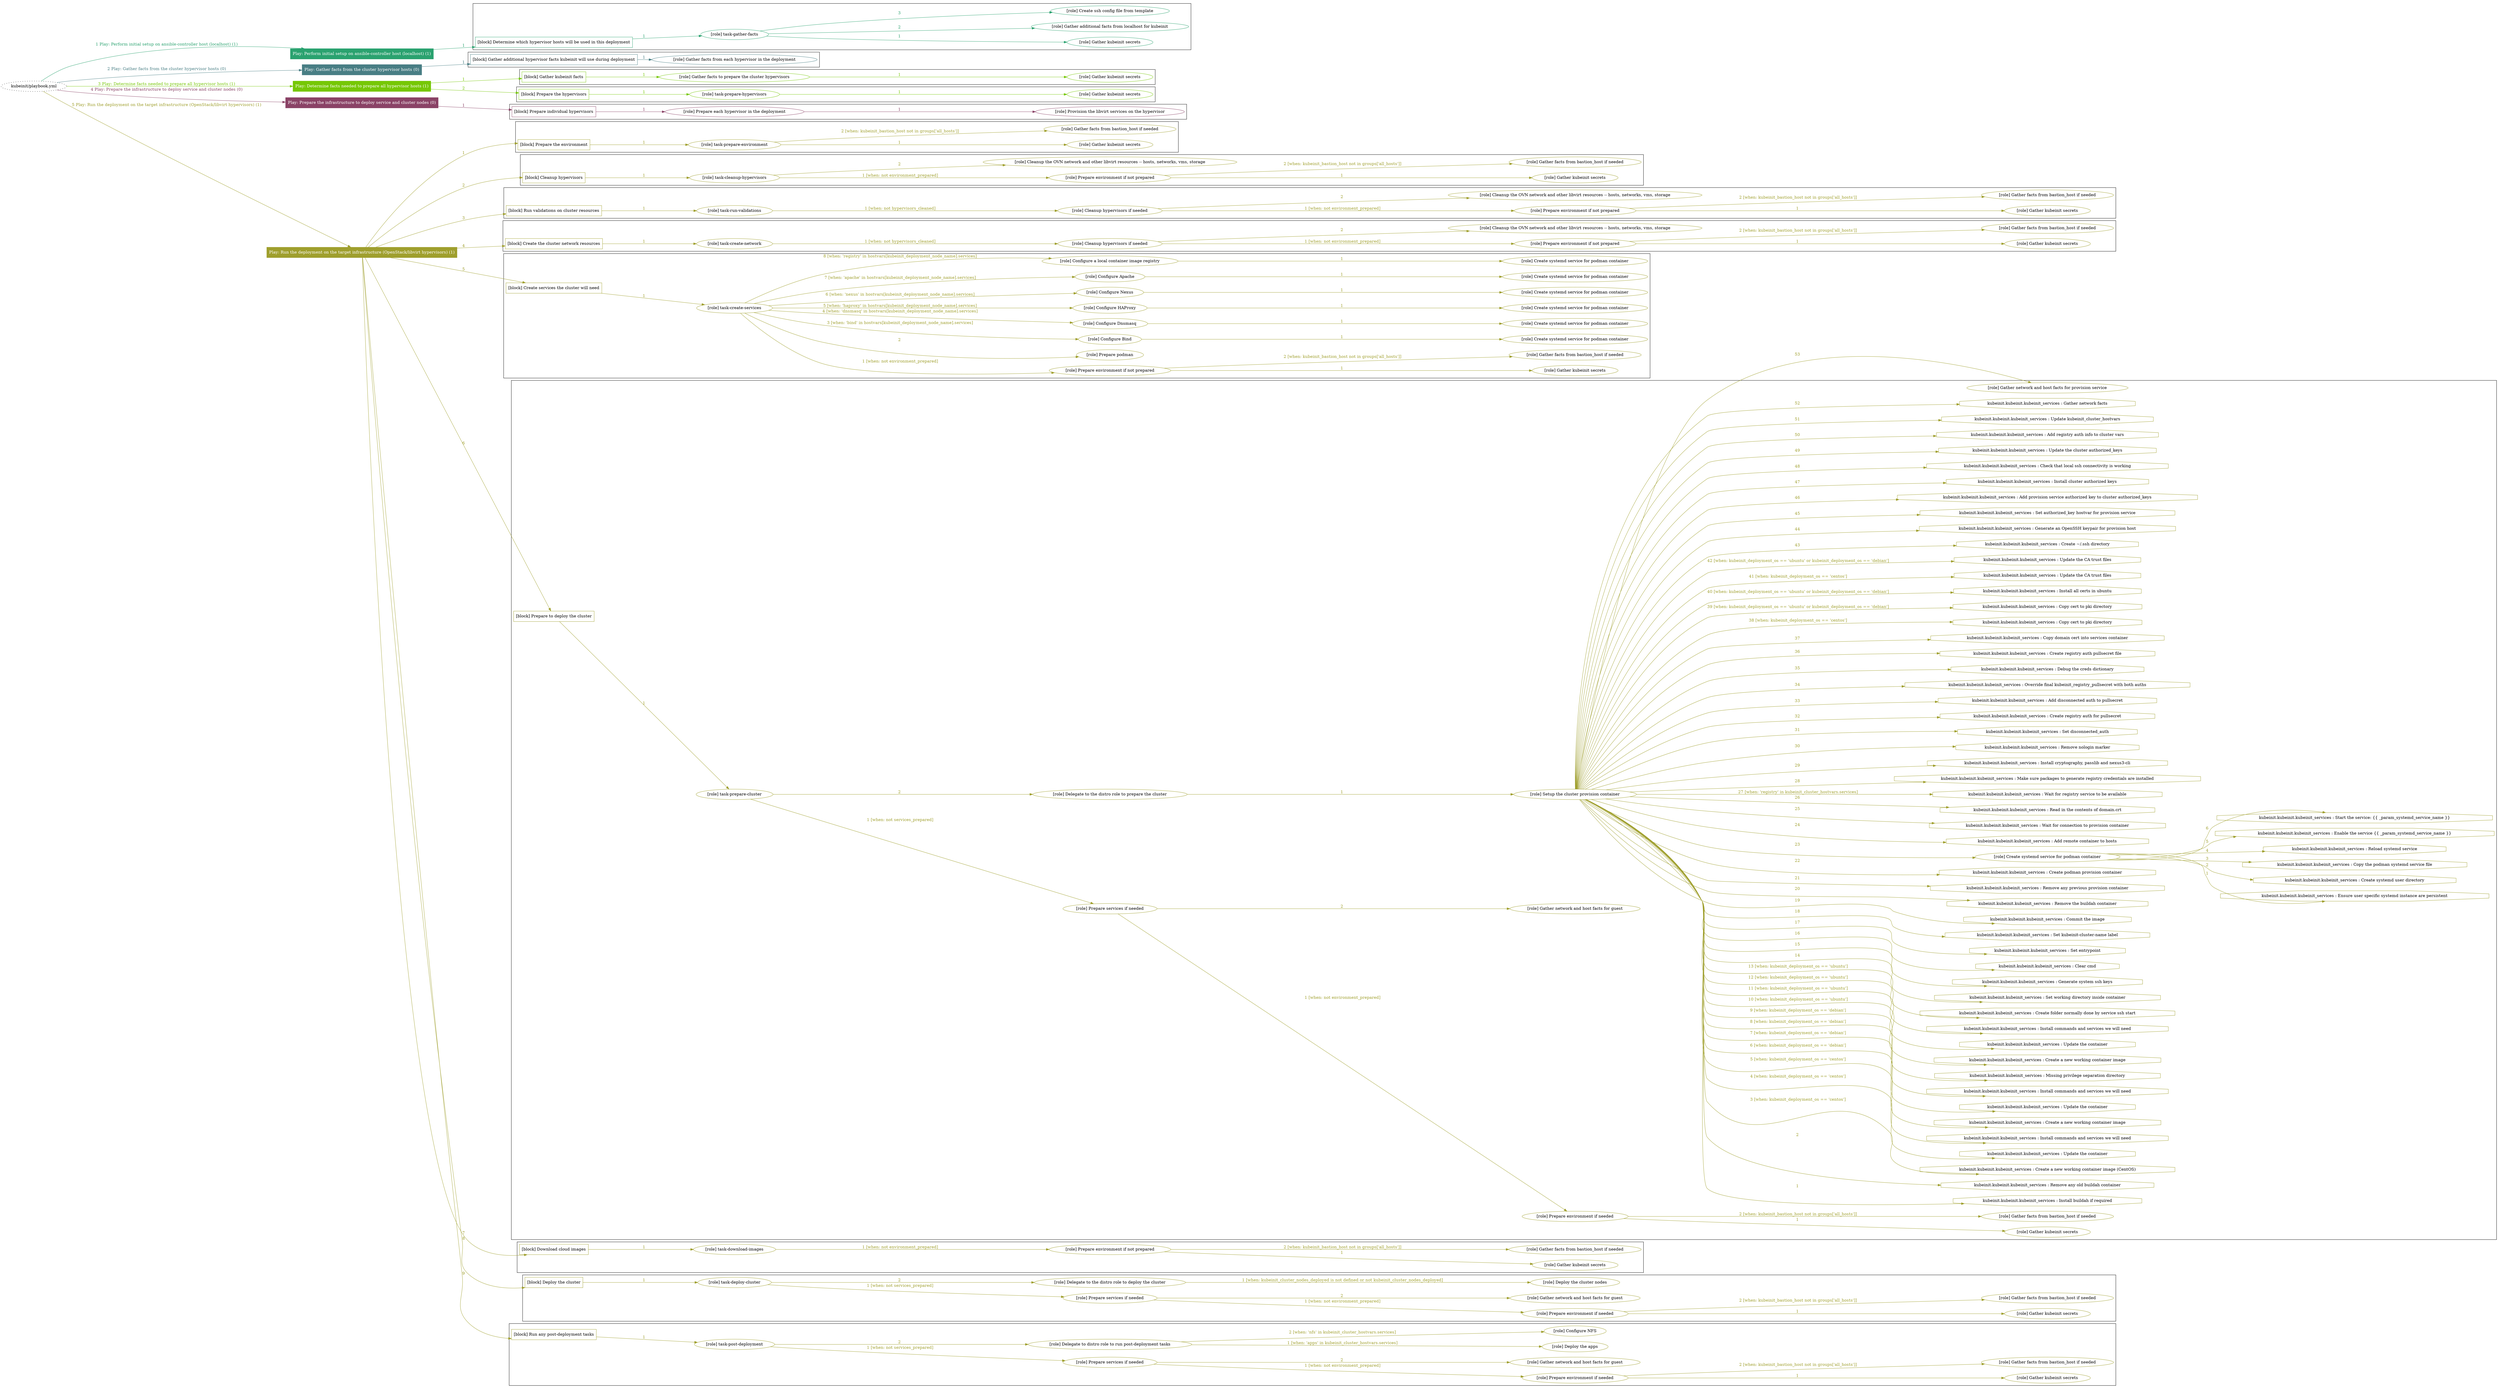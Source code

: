 digraph {
	graph [concentrate=true ordering=in rankdir=LR ratio=fill]
	edge [esep=5 sep=10]
	"kubeinit/playbook.yml" [URL="/home/runner/work/kubeinit/kubeinit/kubeinit/playbook.yml" id=playbook_3e082f7d style=dotted]
	"kubeinit/playbook.yml" -> play_f1651f0c [label="1 Play: Perform initial setup on ansible-controller host (localhost) (1)" color="#2aa26f" fontcolor="#2aa26f" id=edge_play_f1651f0c labeltooltip="1 Play: Perform initial setup on ansible-controller host (localhost) (1)" tooltip="1 Play: Perform initial setup on ansible-controller host (localhost) (1)"]
	subgraph "Play: Perform initial setup on ansible-controller host (localhost) (1)" {
		play_f1651f0c [label="Play: Perform initial setup on ansible-controller host (localhost) (1)" URL="/home/runner/work/kubeinit/kubeinit/kubeinit/playbook.yml" color="#2aa26f" fontcolor="#ffffff" id=play_f1651f0c shape=box style=filled tooltip=localhost]
		play_f1651f0c -> block_5794e1e1 [label=1 color="#2aa26f" fontcolor="#2aa26f" id=edge_block_5794e1e1 labeltooltip=1 tooltip=1]
		subgraph cluster_block_5794e1e1 {
			block_5794e1e1 [label="[block] Determine which hypervisor hosts will be used in this deployment" URL="/home/runner/work/kubeinit/kubeinit/kubeinit/playbook.yml" color="#2aa26f" id=block_5794e1e1 labeltooltip="Determine which hypervisor hosts will be used in this deployment" shape=box tooltip="Determine which hypervisor hosts will be used in this deployment"]
			block_5794e1e1 -> role_85de339f [label="1 " color="#2aa26f" fontcolor="#2aa26f" id=edge_role_85de339f labeltooltip="1 " tooltip="1 "]
			subgraph "task-gather-facts" {
				role_85de339f [label="[role] task-gather-facts" URL="/home/runner/work/kubeinit/kubeinit/kubeinit/playbook.yml" color="#2aa26f" id=role_85de339f tooltip="task-gather-facts"]
				role_85de339f -> role_20c5aa80 [label="1 " color="#2aa26f" fontcolor="#2aa26f" id=edge_role_20c5aa80 labeltooltip="1 " tooltip="1 "]
				subgraph "Gather kubeinit secrets" {
					role_20c5aa80 [label="[role] Gather kubeinit secrets" URL="/home/runner/.ansible/collections/ansible_collections/kubeinit/kubeinit/roles/kubeinit_prepare/tasks/build_hypervisors_group.yml" color="#2aa26f" id=role_20c5aa80 tooltip="Gather kubeinit secrets"]
				}
				role_85de339f -> role_8a7820de [label="2 " color="#2aa26f" fontcolor="#2aa26f" id=edge_role_8a7820de labeltooltip="2 " tooltip="2 "]
				subgraph "Gather additional facts from localhost for kubeinit" {
					role_8a7820de [label="[role] Gather additional facts from localhost for kubeinit" URL="/home/runner/.ansible/collections/ansible_collections/kubeinit/kubeinit/roles/kubeinit_prepare/tasks/build_hypervisors_group.yml" color="#2aa26f" id=role_8a7820de tooltip="Gather additional facts from localhost for kubeinit"]
				}
				role_85de339f -> role_a50c50e9 [label="3 " color="#2aa26f" fontcolor="#2aa26f" id=edge_role_a50c50e9 labeltooltip="3 " tooltip="3 "]
				subgraph "Create ssh config file from template" {
					role_a50c50e9 [label="[role] Create ssh config file from template" URL="/home/runner/.ansible/collections/ansible_collections/kubeinit/kubeinit/roles/kubeinit_prepare/tasks/build_hypervisors_group.yml" color="#2aa26f" id=role_a50c50e9 tooltip="Create ssh config file from template"]
				}
			}
		}
	}
	"kubeinit/playbook.yml" -> play_70d89c1c [label="2 Play: Gather facts from the cluster hypervisor hosts (0)" color="#487e84" fontcolor="#487e84" id=edge_play_70d89c1c labeltooltip="2 Play: Gather facts from the cluster hypervisor hosts (0)" tooltip="2 Play: Gather facts from the cluster hypervisor hosts (0)"]
	subgraph "Play: Gather facts from the cluster hypervisor hosts (0)" {
		play_70d89c1c [label="Play: Gather facts from the cluster hypervisor hosts (0)" URL="/home/runner/work/kubeinit/kubeinit/kubeinit/playbook.yml" color="#487e84" fontcolor="#ffffff" id=play_70d89c1c shape=box style=filled tooltip="Play: Gather facts from the cluster hypervisor hosts (0)"]
		play_70d89c1c -> block_bd04efb1 [label=1 color="#487e84" fontcolor="#487e84" id=edge_block_bd04efb1 labeltooltip=1 tooltip=1]
		subgraph cluster_block_bd04efb1 {
			block_bd04efb1 [label="[block] Gather additional hypervisor facts kubeinit will use during deployment" URL="/home/runner/work/kubeinit/kubeinit/kubeinit/playbook.yml" color="#487e84" id=block_bd04efb1 labeltooltip="Gather additional hypervisor facts kubeinit will use during deployment" shape=box tooltip="Gather additional hypervisor facts kubeinit will use during deployment"]
			block_bd04efb1 -> role_4b9d8399 [label="1 " color="#487e84" fontcolor="#487e84" id=edge_role_4b9d8399 labeltooltip="1 " tooltip="1 "]
			subgraph "Gather facts from each hypervisor in the deployment" {
				role_4b9d8399 [label="[role] Gather facts from each hypervisor in the deployment" URL="/home/runner/work/kubeinit/kubeinit/kubeinit/playbook.yml" color="#487e84" id=role_4b9d8399 tooltip="Gather facts from each hypervisor in the deployment"]
			}
		}
	}
	"kubeinit/playbook.yml" -> play_ce35bdb4 [label="3 Play: Determine facts needed to prepare all hypervisor hosts (1)" color="#76c705" fontcolor="#76c705" id=edge_play_ce35bdb4 labeltooltip="3 Play: Determine facts needed to prepare all hypervisor hosts (1)" tooltip="3 Play: Determine facts needed to prepare all hypervisor hosts (1)"]
	subgraph "Play: Determine facts needed to prepare all hypervisor hosts (1)" {
		play_ce35bdb4 [label="Play: Determine facts needed to prepare all hypervisor hosts (1)" URL="/home/runner/work/kubeinit/kubeinit/kubeinit/playbook.yml" color="#76c705" fontcolor="#ffffff" id=play_ce35bdb4 shape=box style=filled tooltip=localhost]
		play_ce35bdb4 -> block_fb78f82d [label=1 color="#76c705" fontcolor="#76c705" id=edge_block_fb78f82d labeltooltip=1 tooltip=1]
		subgraph cluster_block_fb78f82d {
			block_fb78f82d [label="[block] Gather kubeinit facts" URL="/home/runner/work/kubeinit/kubeinit/kubeinit/playbook.yml" color="#76c705" id=block_fb78f82d labeltooltip="Gather kubeinit facts" shape=box tooltip="Gather kubeinit facts"]
			block_fb78f82d -> role_6000b944 [label="1 " color="#76c705" fontcolor="#76c705" id=edge_role_6000b944 labeltooltip="1 " tooltip="1 "]
			subgraph "Gather facts to prepare the cluster hypervisors" {
				role_6000b944 [label="[role] Gather facts to prepare the cluster hypervisors" URL="/home/runner/work/kubeinit/kubeinit/kubeinit/playbook.yml" color="#76c705" id=role_6000b944 tooltip="Gather facts to prepare the cluster hypervisors"]
				role_6000b944 -> role_fcca0547 [label="1 " color="#76c705" fontcolor="#76c705" id=edge_role_fcca0547 labeltooltip="1 " tooltip="1 "]
				subgraph "Gather kubeinit secrets" {
					role_fcca0547 [label="[role] Gather kubeinit secrets" URL="/home/runner/.ansible/collections/ansible_collections/kubeinit/kubeinit/roles/kubeinit_prepare/tasks/gather_kubeinit_facts.yml" color="#76c705" id=role_fcca0547 tooltip="Gather kubeinit secrets"]
				}
			}
		}
		play_ce35bdb4 -> block_5f5595dc [label=2 color="#76c705" fontcolor="#76c705" id=edge_block_5f5595dc labeltooltip=2 tooltip=2]
		subgraph cluster_block_5f5595dc {
			block_5f5595dc [label="[block] Prepare the hypervisors" URL="/home/runner/work/kubeinit/kubeinit/kubeinit/playbook.yml" color="#76c705" id=block_5f5595dc labeltooltip="Prepare the hypervisors" shape=box tooltip="Prepare the hypervisors"]
			block_5f5595dc -> role_f4898aea [label="1 " color="#76c705" fontcolor="#76c705" id=edge_role_f4898aea labeltooltip="1 " tooltip="1 "]
			subgraph "task-prepare-hypervisors" {
				role_f4898aea [label="[role] task-prepare-hypervisors" URL="/home/runner/work/kubeinit/kubeinit/kubeinit/playbook.yml" color="#76c705" id=role_f4898aea tooltip="task-prepare-hypervisors"]
				role_f4898aea -> role_89c366b8 [label="1 " color="#76c705" fontcolor="#76c705" id=edge_role_89c366b8 labeltooltip="1 " tooltip="1 "]
				subgraph "Gather kubeinit secrets" {
					role_89c366b8 [label="[role] Gather kubeinit secrets" URL="/home/runner/.ansible/collections/ansible_collections/kubeinit/kubeinit/roles/kubeinit_prepare/tasks/gather_kubeinit_facts.yml" color="#76c705" id=role_89c366b8 tooltip="Gather kubeinit secrets"]
				}
			}
		}
	}
	"kubeinit/playbook.yml" -> play_7049c0d4 [label="4 Play: Prepare the infrastructure to deploy service and cluster nodes (0)" color="#8a4266" fontcolor="#8a4266" id=edge_play_7049c0d4 labeltooltip="4 Play: Prepare the infrastructure to deploy service and cluster nodes (0)" tooltip="4 Play: Prepare the infrastructure to deploy service and cluster nodes (0)"]
	subgraph "Play: Prepare the infrastructure to deploy service and cluster nodes (0)" {
		play_7049c0d4 [label="Play: Prepare the infrastructure to deploy service and cluster nodes (0)" URL="/home/runner/work/kubeinit/kubeinit/kubeinit/playbook.yml" color="#8a4266" fontcolor="#ffffff" id=play_7049c0d4 shape=box style=filled tooltip="Play: Prepare the infrastructure to deploy service and cluster nodes (0)"]
		play_7049c0d4 -> block_e97c2cba [label=1 color="#8a4266" fontcolor="#8a4266" id=edge_block_e97c2cba labeltooltip=1 tooltip=1]
		subgraph cluster_block_e97c2cba {
			block_e97c2cba [label="[block] Prepare individual hypervisors" URL="/home/runner/work/kubeinit/kubeinit/kubeinit/playbook.yml" color="#8a4266" id=block_e97c2cba labeltooltip="Prepare individual hypervisors" shape=box tooltip="Prepare individual hypervisors"]
			block_e97c2cba -> role_d93b8e2c [label="1 " color="#8a4266" fontcolor="#8a4266" id=edge_role_d93b8e2c labeltooltip="1 " tooltip="1 "]
			subgraph "Prepare each hypervisor in the deployment" {
				role_d93b8e2c [label="[role] Prepare each hypervisor in the deployment" URL="/home/runner/work/kubeinit/kubeinit/kubeinit/playbook.yml" color="#8a4266" id=role_d93b8e2c tooltip="Prepare each hypervisor in the deployment"]
				role_d93b8e2c -> role_63211c70 [label="1 " color="#8a4266" fontcolor="#8a4266" id=edge_role_63211c70 labeltooltip="1 " tooltip="1 "]
				subgraph "Provision the libvirt services on the hypervisor" {
					role_63211c70 [label="[role] Provision the libvirt services on the hypervisor" URL="/home/runner/.ansible/collections/ansible_collections/kubeinit/kubeinit/roles/kubeinit_prepare/tasks/prepare_hypervisor.yml" color="#8a4266" id=role_63211c70 tooltip="Provision the libvirt services on the hypervisor"]
				}
			}
		}
	}
	"kubeinit/playbook.yml" -> play_e1f9db8b [label="5 Play: Run the deployment on the target infrastructure (OpenStack/libvirt hypervisors) (1)" color="#9f9f2d" fontcolor="#9f9f2d" id=edge_play_e1f9db8b labeltooltip="5 Play: Run the deployment on the target infrastructure (OpenStack/libvirt hypervisors) (1)" tooltip="5 Play: Run the deployment on the target infrastructure (OpenStack/libvirt hypervisors) (1)"]
	subgraph "Play: Run the deployment on the target infrastructure (OpenStack/libvirt hypervisors) (1)" {
		play_e1f9db8b [label="Play: Run the deployment on the target infrastructure (OpenStack/libvirt hypervisors) (1)" URL="/home/runner/work/kubeinit/kubeinit/kubeinit/playbook.yml" color="#9f9f2d" fontcolor="#ffffff" id=play_e1f9db8b shape=box style=filled tooltip=localhost]
		play_e1f9db8b -> block_5ddd624f [label=1 color="#9f9f2d" fontcolor="#9f9f2d" id=edge_block_5ddd624f labeltooltip=1 tooltip=1]
		subgraph cluster_block_5ddd624f {
			block_5ddd624f [label="[block] Prepare the environment" URL="/home/runner/work/kubeinit/kubeinit/kubeinit/playbook.yml" color="#9f9f2d" id=block_5ddd624f labeltooltip="Prepare the environment" shape=box tooltip="Prepare the environment"]
			block_5ddd624f -> role_de376c30 [label="1 " color="#9f9f2d" fontcolor="#9f9f2d" id=edge_role_de376c30 labeltooltip="1 " tooltip="1 "]
			subgraph "task-prepare-environment" {
				role_de376c30 [label="[role] task-prepare-environment" URL="/home/runner/work/kubeinit/kubeinit/kubeinit/playbook.yml" color="#9f9f2d" id=role_de376c30 tooltip="task-prepare-environment"]
				role_de376c30 -> role_24806e50 [label="1 " color="#9f9f2d" fontcolor="#9f9f2d" id=edge_role_24806e50 labeltooltip="1 " tooltip="1 "]
				subgraph "Gather kubeinit secrets" {
					role_24806e50 [label="[role] Gather kubeinit secrets" URL="/home/runner/.ansible/collections/ansible_collections/kubeinit/kubeinit/roles/kubeinit_prepare/tasks/gather_kubeinit_facts.yml" color="#9f9f2d" id=role_24806e50 tooltip="Gather kubeinit secrets"]
				}
				role_de376c30 -> role_00654004 [label="2 [when: kubeinit_bastion_host not in groups['all_hosts']]" color="#9f9f2d" fontcolor="#9f9f2d" id=edge_role_00654004 labeltooltip="2 [when: kubeinit_bastion_host not in groups['all_hosts']]" tooltip="2 [when: kubeinit_bastion_host not in groups['all_hosts']]"]
				subgraph "Gather facts from bastion_host if needed" {
					role_00654004 [label="[role] Gather facts from bastion_host if needed" URL="/home/runner/.ansible/collections/ansible_collections/kubeinit/kubeinit/roles/kubeinit_prepare/tasks/main.yml" color="#9f9f2d" id=role_00654004 tooltip="Gather facts from bastion_host if needed"]
				}
			}
		}
		play_e1f9db8b -> block_d5d3fdc3 [label=2 color="#9f9f2d" fontcolor="#9f9f2d" id=edge_block_d5d3fdc3 labeltooltip=2 tooltip=2]
		subgraph cluster_block_d5d3fdc3 {
			block_d5d3fdc3 [label="[block] Cleanup hypervisors" URL="/home/runner/work/kubeinit/kubeinit/kubeinit/playbook.yml" color="#9f9f2d" id=block_d5d3fdc3 labeltooltip="Cleanup hypervisors" shape=box tooltip="Cleanup hypervisors"]
			block_d5d3fdc3 -> role_403e3e63 [label="1 " color="#9f9f2d" fontcolor="#9f9f2d" id=edge_role_403e3e63 labeltooltip="1 " tooltip="1 "]
			subgraph "task-cleanup-hypervisors" {
				role_403e3e63 [label="[role] task-cleanup-hypervisors" URL="/home/runner/work/kubeinit/kubeinit/kubeinit/playbook.yml" color="#9f9f2d" id=role_403e3e63 tooltip="task-cleanup-hypervisors"]
				role_403e3e63 -> role_36c8d970 [label="1 [when: not environment_prepared]" color="#9f9f2d" fontcolor="#9f9f2d" id=edge_role_36c8d970 labeltooltip="1 [when: not environment_prepared]" tooltip="1 [when: not environment_prepared]"]
				subgraph "Prepare environment if not prepared" {
					role_36c8d970 [label="[role] Prepare environment if not prepared" URL="/home/runner/.ansible/collections/ansible_collections/kubeinit/kubeinit/roles/kubeinit_libvirt/tasks/cleanup_hypervisors.yml" color="#9f9f2d" id=role_36c8d970 tooltip="Prepare environment if not prepared"]
					role_36c8d970 -> role_3e7dc98f [label="1 " color="#9f9f2d" fontcolor="#9f9f2d" id=edge_role_3e7dc98f labeltooltip="1 " tooltip="1 "]
					subgraph "Gather kubeinit secrets" {
						role_3e7dc98f [label="[role] Gather kubeinit secrets" URL="/home/runner/.ansible/collections/ansible_collections/kubeinit/kubeinit/roles/kubeinit_prepare/tasks/gather_kubeinit_facts.yml" color="#9f9f2d" id=role_3e7dc98f tooltip="Gather kubeinit secrets"]
					}
					role_36c8d970 -> role_3e688f8b [label="2 [when: kubeinit_bastion_host not in groups['all_hosts']]" color="#9f9f2d" fontcolor="#9f9f2d" id=edge_role_3e688f8b labeltooltip="2 [when: kubeinit_bastion_host not in groups['all_hosts']]" tooltip="2 [when: kubeinit_bastion_host not in groups['all_hosts']]"]
					subgraph "Gather facts from bastion_host if needed" {
						role_3e688f8b [label="[role] Gather facts from bastion_host if needed" URL="/home/runner/.ansible/collections/ansible_collections/kubeinit/kubeinit/roles/kubeinit_prepare/tasks/main.yml" color="#9f9f2d" id=role_3e688f8b tooltip="Gather facts from bastion_host if needed"]
					}
				}
				role_403e3e63 -> role_9e5a0156 [label="2 " color="#9f9f2d" fontcolor="#9f9f2d" id=edge_role_9e5a0156 labeltooltip="2 " tooltip="2 "]
				subgraph "Cleanup the OVN network and other libvirt resources -- hosts, networks, vms, storage" {
					role_9e5a0156 [label="[role] Cleanup the OVN network and other libvirt resources -- hosts, networks, vms, storage" URL="/home/runner/.ansible/collections/ansible_collections/kubeinit/kubeinit/roles/kubeinit_libvirt/tasks/cleanup_hypervisors.yml" color="#9f9f2d" id=role_9e5a0156 tooltip="Cleanup the OVN network and other libvirt resources -- hosts, networks, vms, storage"]
				}
			}
		}
		play_e1f9db8b -> block_cfd4df7b [label=3 color="#9f9f2d" fontcolor="#9f9f2d" id=edge_block_cfd4df7b labeltooltip=3 tooltip=3]
		subgraph cluster_block_cfd4df7b {
			block_cfd4df7b [label="[block] Run validations on cluster resources" URL="/home/runner/work/kubeinit/kubeinit/kubeinit/playbook.yml" color="#9f9f2d" id=block_cfd4df7b labeltooltip="Run validations on cluster resources" shape=box tooltip="Run validations on cluster resources"]
			block_cfd4df7b -> role_60e8321a [label="1 " color="#9f9f2d" fontcolor="#9f9f2d" id=edge_role_60e8321a labeltooltip="1 " tooltip="1 "]
			subgraph "task-run-validations" {
				role_60e8321a [label="[role] task-run-validations" URL="/home/runner/work/kubeinit/kubeinit/kubeinit/playbook.yml" color="#9f9f2d" id=role_60e8321a tooltip="task-run-validations"]
				role_60e8321a -> role_a4c05907 [label="1 [when: not hypervisors_cleaned]" color="#9f9f2d" fontcolor="#9f9f2d" id=edge_role_a4c05907 labeltooltip="1 [when: not hypervisors_cleaned]" tooltip="1 [when: not hypervisors_cleaned]"]
				subgraph "Cleanup hypervisors if needed" {
					role_a4c05907 [label="[role] Cleanup hypervisors if needed" URL="/home/runner/.ansible/collections/ansible_collections/kubeinit/kubeinit/roles/kubeinit_validations/tasks/main.yml" color="#9f9f2d" id=role_a4c05907 tooltip="Cleanup hypervisors if needed"]
					role_a4c05907 -> role_bfc3c44e [label="1 [when: not environment_prepared]" color="#9f9f2d" fontcolor="#9f9f2d" id=edge_role_bfc3c44e labeltooltip="1 [when: not environment_prepared]" tooltip="1 [when: not environment_prepared]"]
					subgraph "Prepare environment if not prepared" {
						role_bfc3c44e [label="[role] Prepare environment if not prepared" URL="/home/runner/.ansible/collections/ansible_collections/kubeinit/kubeinit/roles/kubeinit_libvirt/tasks/cleanup_hypervisors.yml" color="#9f9f2d" id=role_bfc3c44e tooltip="Prepare environment if not prepared"]
						role_bfc3c44e -> role_8bdb79f0 [label="1 " color="#9f9f2d" fontcolor="#9f9f2d" id=edge_role_8bdb79f0 labeltooltip="1 " tooltip="1 "]
						subgraph "Gather kubeinit secrets" {
							role_8bdb79f0 [label="[role] Gather kubeinit secrets" URL="/home/runner/.ansible/collections/ansible_collections/kubeinit/kubeinit/roles/kubeinit_prepare/tasks/gather_kubeinit_facts.yml" color="#9f9f2d" id=role_8bdb79f0 tooltip="Gather kubeinit secrets"]
						}
						role_bfc3c44e -> role_c900179a [label="2 [when: kubeinit_bastion_host not in groups['all_hosts']]" color="#9f9f2d" fontcolor="#9f9f2d" id=edge_role_c900179a labeltooltip="2 [when: kubeinit_bastion_host not in groups['all_hosts']]" tooltip="2 [when: kubeinit_bastion_host not in groups['all_hosts']]"]
						subgraph "Gather facts from bastion_host if needed" {
							role_c900179a [label="[role] Gather facts from bastion_host if needed" URL="/home/runner/.ansible/collections/ansible_collections/kubeinit/kubeinit/roles/kubeinit_prepare/tasks/main.yml" color="#9f9f2d" id=role_c900179a tooltip="Gather facts from bastion_host if needed"]
						}
					}
					role_a4c05907 -> role_65c723ec [label="2 " color="#9f9f2d" fontcolor="#9f9f2d" id=edge_role_65c723ec labeltooltip="2 " tooltip="2 "]
					subgraph "Cleanup the OVN network and other libvirt resources -- hosts, networks, vms, storage" {
						role_65c723ec [label="[role] Cleanup the OVN network and other libvirt resources -- hosts, networks, vms, storage" URL="/home/runner/.ansible/collections/ansible_collections/kubeinit/kubeinit/roles/kubeinit_libvirt/tasks/cleanup_hypervisors.yml" color="#9f9f2d" id=role_65c723ec tooltip="Cleanup the OVN network and other libvirt resources -- hosts, networks, vms, storage"]
					}
				}
			}
		}
		play_e1f9db8b -> block_3bfbb1d1 [label=4 color="#9f9f2d" fontcolor="#9f9f2d" id=edge_block_3bfbb1d1 labeltooltip=4 tooltip=4]
		subgraph cluster_block_3bfbb1d1 {
			block_3bfbb1d1 [label="[block] Create the cluster network resources" URL="/home/runner/work/kubeinit/kubeinit/kubeinit/playbook.yml" color="#9f9f2d" id=block_3bfbb1d1 labeltooltip="Create the cluster network resources" shape=box tooltip="Create the cluster network resources"]
			block_3bfbb1d1 -> role_60caa367 [label="1 " color="#9f9f2d" fontcolor="#9f9f2d" id=edge_role_60caa367 labeltooltip="1 " tooltip="1 "]
			subgraph "task-create-network" {
				role_60caa367 [label="[role] task-create-network" URL="/home/runner/work/kubeinit/kubeinit/kubeinit/playbook.yml" color="#9f9f2d" id=role_60caa367 tooltip="task-create-network"]
				role_60caa367 -> role_faceedd7 [label="1 [when: not hypervisors_cleaned]" color="#9f9f2d" fontcolor="#9f9f2d" id=edge_role_faceedd7 labeltooltip="1 [when: not hypervisors_cleaned]" tooltip="1 [when: not hypervisors_cleaned]"]
				subgraph "Cleanup hypervisors if needed" {
					role_faceedd7 [label="[role] Cleanup hypervisors if needed" URL="/home/runner/.ansible/collections/ansible_collections/kubeinit/kubeinit/roles/kubeinit_libvirt/tasks/create_network.yml" color="#9f9f2d" id=role_faceedd7 tooltip="Cleanup hypervisors if needed"]
					role_faceedd7 -> role_315a6594 [label="1 [when: not environment_prepared]" color="#9f9f2d" fontcolor="#9f9f2d" id=edge_role_315a6594 labeltooltip="1 [when: not environment_prepared]" tooltip="1 [when: not environment_prepared]"]
					subgraph "Prepare environment if not prepared" {
						role_315a6594 [label="[role] Prepare environment if not prepared" URL="/home/runner/.ansible/collections/ansible_collections/kubeinit/kubeinit/roles/kubeinit_libvirt/tasks/cleanup_hypervisors.yml" color="#9f9f2d" id=role_315a6594 tooltip="Prepare environment if not prepared"]
						role_315a6594 -> role_146f7a42 [label="1 " color="#9f9f2d" fontcolor="#9f9f2d" id=edge_role_146f7a42 labeltooltip="1 " tooltip="1 "]
						subgraph "Gather kubeinit secrets" {
							role_146f7a42 [label="[role] Gather kubeinit secrets" URL="/home/runner/.ansible/collections/ansible_collections/kubeinit/kubeinit/roles/kubeinit_prepare/tasks/gather_kubeinit_facts.yml" color="#9f9f2d" id=role_146f7a42 tooltip="Gather kubeinit secrets"]
						}
						role_315a6594 -> role_ddf1491b [label="2 [when: kubeinit_bastion_host not in groups['all_hosts']]" color="#9f9f2d" fontcolor="#9f9f2d" id=edge_role_ddf1491b labeltooltip="2 [when: kubeinit_bastion_host not in groups['all_hosts']]" tooltip="2 [when: kubeinit_bastion_host not in groups['all_hosts']]"]
						subgraph "Gather facts from bastion_host if needed" {
							role_ddf1491b [label="[role] Gather facts from bastion_host if needed" URL="/home/runner/.ansible/collections/ansible_collections/kubeinit/kubeinit/roles/kubeinit_prepare/tasks/main.yml" color="#9f9f2d" id=role_ddf1491b tooltip="Gather facts from bastion_host if needed"]
						}
					}
					role_faceedd7 -> role_dc333863 [label="2 " color="#9f9f2d" fontcolor="#9f9f2d" id=edge_role_dc333863 labeltooltip="2 " tooltip="2 "]
					subgraph "Cleanup the OVN network and other libvirt resources -- hosts, networks, vms, storage" {
						role_dc333863 [label="[role] Cleanup the OVN network and other libvirt resources -- hosts, networks, vms, storage" URL="/home/runner/.ansible/collections/ansible_collections/kubeinit/kubeinit/roles/kubeinit_libvirt/tasks/cleanup_hypervisors.yml" color="#9f9f2d" id=role_dc333863 tooltip="Cleanup the OVN network and other libvirt resources -- hosts, networks, vms, storage"]
					}
				}
			}
		}
		play_e1f9db8b -> block_a08a5286 [label=5 color="#9f9f2d" fontcolor="#9f9f2d" id=edge_block_a08a5286 labeltooltip=5 tooltip=5]
		subgraph cluster_block_a08a5286 {
			block_a08a5286 [label="[block] Create services the cluster will need" URL="/home/runner/work/kubeinit/kubeinit/kubeinit/playbook.yml" color="#9f9f2d" id=block_a08a5286 labeltooltip="Create services the cluster will need" shape=box tooltip="Create services the cluster will need"]
			block_a08a5286 -> role_3f4ffc99 [label="1 " color="#9f9f2d" fontcolor="#9f9f2d" id=edge_role_3f4ffc99 labeltooltip="1 " tooltip="1 "]
			subgraph "task-create-services" {
				role_3f4ffc99 [label="[role] task-create-services" URL="/home/runner/work/kubeinit/kubeinit/kubeinit/playbook.yml" color="#9f9f2d" id=role_3f4ffc99 tooltip="task-create-services"]
				role_3f4ffc99 -> role_9e21df27 [label="1 [when: not environment_prepared]" color="#9f9f2d" fontcolor="#9f9f2d" id=edge_role_9e21df27 labeltooltip="1 [when: not environment_prepared]" tooltip="1 [when: not environment_prepared]"]
				subgraph "Prepare environment if not prepared" {
					role_9e21df27 [label="[role] Prepare environment if not prepared" URL="/home/runner/.ansible/collections/ansible_collections/kubeinit/kubeinit/roles/kubeinit_services/tasks/main.yml" color="#9f9f2d" id=role_9e21df27 tooltip="Prepare environment if not prepared"]
					role_9e21df27 -> role_8eb81b24 [label="1 " color="#9f9f2d" fontcolor="#9f9f2d" id=edge_role_8eb81b24 labeltooltip="1 " tooltip="1 "]
					subgraph "Gather kubeinit secrets" {
						role_8eb81b24 [label="[role] Gather kubeinit secrets" URL="/home/runner/.ansible/collections/ansible_collections/kubeinit/kubeinit/roles/kubeinit_prepare/tasks/gather_kubeinit_facts.yml" color="#9f9f2d" id=role_8eb81b24 tooltip="Gather kubeinit secrets"]
					}
					role_9e21df27 -> role_31797b96 [label="2 [when: kubeinit_bastion_host not in groups['all_hosts']]" color="#9f9f2d" fontcolor="#9f9f2d" id=edge_role_31797b96 labeltooltip="2 [when: kubeinit_bastion_host not in groups['all_hosts']]" tooltip="2 [when: kubeinit_bastion_host not in groups['all_hosts']]"]
					subgraph "Gather facts from bastion_host if needed" {
						role_31797b96 [label="[role] Gather facts from bastion_host if needed" URL="/home/runner/.ansible/collections/ansible_collections/kubeinit/kubeinit/roles/kubeinit_prepare/tasks/main.yml" color="#9f9f2d" id=role_31797b96 tooltip="Gather facts from bastion_host if needed"]
					}
				}
				role_3f4ffc99 -> role_f7b36a42 [label="2 " color="#9f9f2d" fontcolor="#9f9f2d" id=edge_role_f7b36a42 labeltooltip="2 " tooltip="2 "]
				subgraph "Prepare podman" {
					role_f7b36a42 [label="[role] Prepare podman" URL="/home/runner/.ansible/collections/ansible_collections/kubeinit/kubeinit/roles/kubeinit_services/tasks/00_create_service_pod.yml" color="#9f9f2d" id=role_f7b36a42 tooltip="Prepare podman"]
				}
				role_3f4ffc99 -> role_5a1018c0 [label="3 [when: 'bind' in hostvars[kubeinit_deployment_node_name].services]" color="#9f9f2d" fontcolor="#9f9f2d" id=edge_role_5a1018c0 labeltooltip="3 [when: 'bind' in hostvars[kubeinit_deployment_node_name].services]" tooltip="3 [when: 'bind' in hostvars[kubeinit_deployment_node_name].services]"]
				subgraph "Configure Bind" {
					role_5a1018c0 [label="[role] Configure Bind" URL="/home/runner/.ansible/collections/ansible_collections/kubeinit/kubeinit/roles/kubeinit_services/tasks/start_services_containers.yml" color="#9f9f2d" id=role_5a1018c0 tooltip="Configure Bind"]
					role_5a1018c0 -> role_359392b0 [label="1 " color="#9f9f2d" fontcolor="#9f9f2d" id=edge_role_359392b0 labeltooltip="1 " tooltip="1 "]
					subgraph "Create systemd service for podman container" {
						role_359392b0 [label="[role] Create systemd service for podman container" URL="/home/runner/.ansible/collections/ansible_collections/kubeinit/kubeinit/roles/kubeinit_bind/tasks/main.yml" color="#9f9f2d" id=role_359392b0 tooltip="Create systemd service for podman container"]
					}
				}
				role_3f4ffc99 -> role_a443c67b [label="4 [when: 'dnsmasq' in hostvars[kubeinit_deployment_node_name].services]" color="#9f9f2d" fontcolor="#9f9f2d" id=edge_role_a443c67b labeltooltip="4 [when: 'dnsmasq' in hostvars[kubeinit_deployment_node_name].services]" tooltip="4 [when: 'dnsmasq' in hostvars[kubeinit_deployment_node_name].services]"]
				subgraph "Configure Dnsmasq" {
					role_a443c67b [label="[role] Configure Dnsmasq" URL="/home/runner/.ansible/collections/ansible_collections/kubeinit/kubeinit/roles/kubeinit_services/tasks/start_services_containers.yml" color="#9f9f2d" id=role_a443c67b tooltip="Configure Dnsmasq"]
					role_a443c67b -> role_c428e0ea [label="1 " color="#9f9f2d" fontcolor="#9f9f2d" id=edge_role_c428e0ea labeltooltip="1 " tooltip="1 "]
					subgraph "Create systemd service for podman container" {
						role_c428e0ea [label="[role] Create systemd service for podman container" URL="/home/runner/.ansible/collections/ansible_collections/kubeinit/kubeinit/roles/kubeinit_dnsmasq/tasks/main.yml" color="#9f9f2d" id=role_c428e0ea tooltip="Create systemd service for podman container"]
					}
				}
				role_3f4ffc99 -> role_3b760433 [label="5 [when: 'haproxy' in hostvars[kubeinit_deployment_node_name].services]" color="#9f9f2d" fontcolor="#9f9f2d" id=edge_role_3b760433 labeltooltip="5 [when: 'haproxy' in hostvars[kubeinit_deployment_node_name].services]" tooltip="5 [when: 'haproxy' in hostvars[kubeinit_deployment_node_name].services]"]
				subgraph "Configure HAProxy" {
					role_3b760433 [label="[role] Configure HAProxy" URL="/home/runner/.ansible/collections/ansible_collections/kubeinit/kubeinit/roles/kubeinit_services/tasks/start_services_containers.yml" color="#9f9f2d" id=role_3b760433 tooltip="Configure HAProxy"]
					role_3b760433 -> role_4e0be5b8 [label="1 " color="#9f9f2d" fontcolor="#9f9f2d" id=edge_role_4e0be5b8 labeltooltip="1 " tooltip="1 "]
					subgraph "Create systemd service for podman container" {
						role_4e0be5b8 [label="[role] Create systemd service for podman container" URL="/home/runner/.ansible/collections/ansible_collections/kubeinit/kubeinit/roles/kubeinit_haproxy/tasks/main.yml" color="#9f9f2d" id=role_4e0be5b8 tooltip="Create systemd service for podman container"]
					}
				}
				role_3f4ffc99 -> role_502dfd27 [label="6 [when: 'nexus' in hostvars[kubeinit_deployment_node_name].services]" color="#9f9f2d" fontcolor="#9f9f2d" id=edge_role_502dfd27 labeltooltip="6 [when: 'nexus' in hostvars[kubeinit_deployment_node_name].services]" tooltip="6 [when: 'nexus' in hostvars[kubeinit_deployment_node_name].services]"]
				subgraph "Configure Nexus" {
					role_502dfd27 [label="[role] Configure Nexus" URL="/home/runner/.ansible/collections/ansible_collections/kubeinit/kubeinit/roles/kubeinit_services/tasks/start_services_containers.yml" color="#9f9f2d" id=role_502dfd27 tooltip="Configure Nexus"]
					role_502dfd27 -> role_3a25aac7 [label="1 " color="#9f9f2d" fontcolor="#9f9f2d" id=edge_role_3a25aac7 labeltooltip="1 " tooltip="1 "]
					subgraph "Create systemd service for podman container" {
						role_3a25aac7 [label="[role] Create systemd service for podman container" URL="/home/runner/.ansible/collections/ansible_collections/kubeinit/kubeinit/roles/kubeinit_nexus/tasks/main.yml" color="#9f9f2d" id=role_3a25aac7 tooltip="Create systemd service for podman container"]
					}
				}
				role_3f4ffc99 -> role_da91ae0c [label="7 [when: 'apache' in hostvars[kubeinit_deployment_node_name].services]" color="#9f9f2d" fontcolor="#9f9f2d" id=edge_role_da91ae0c labeltooltip="7 [when: 'apache' in hostvars[kubeinit_deployment_node_name].services]" tooltip="7 [when: 'apache' in hostvars[kubeinit_deployment_node_name].services]"]
				subgraph "Configure Apache" {
					role_da91ae0c [label="[role] Configure Apache" URL="/home/runner/.ansible/collections/ansible_collections/kubeinit/kubeinit/roles/kubeinit_services/tasks/start_services_containers.yml" color="#9f9f2d" id=role_da91ae0c tooltip="Configure Apache"]
					role_da91ae0c -> role_644b11d7 [label="1 " color="#9f9f2d" fontcolor="#9f9f2d" id=edge_role_644b11d7 labeltooltip="1 " tooltip="1 "]
					subgraph "Create systemd service for podman container" {
						role_644b11d7 [label="[role] Create systemd service for podman container" URL="/home/runner/.ansible/collections/ansible_collections/kubeinit/kubeinit/roles/kubeinit_apache/tasks/main.yml" color="#9f9f2d" id=role_644b11d7 tooltip="Create systemd service for podman container"]
					}
				}
				role_3f4ffc99 -> role_9773727f [label="8 [when: 'registry' in hostvars[kubeinit_deployment_node_name].services]" color="#9f9f2d" fontcolor="#9f9f2d" id=edge_role_9773727f labeltooltip="8 [when: 'registry' in hostvars[kubeinit_deployment_node_name].services]" tooltip="8 [when: 'registry' in hostvars[kubeinit_deployment_node_name].services]"]
				subgraph "Configure a local container image registry" {
					role_9773727f [label="[role] Configure a local container image registry" URL="/home/runner/.ansible/collections/ansible_collections/kubeinit/kubeinit/roles/kubeinit_services/tasks/start_services_containers.yml" color="#9f9f2d" id=role_9773727f tooltip="Configure a local container image registry"]
					role_9773727f -> role_9cb0d9e0 [label="1 " color="#9f9f2d" fontcolor="#9f9f2d" id=edge_role_9cb0d9e0 labeltooltip="1 " tooltip="1 "]
					subgraph "Create systemd service for podman container" {
						role_9cb0d9e0 [label="[role] Create systemd service for podman container" URL="/home/runner/.ansible/collections/ansible_collections/kubeinit/kubeinit/roles/kubeinit_registry/tasks/main.yml" color="#9f9f2d" id=role_9cb0d9e0 tooltip="Create systemd service for podman container"]
					}
				}
			}
		}
		play_e1f9db8b -> block_5a280107 [label=6 color="#9f9f2d" fontcolor="#9f9f2d" id=edge_block_5a280107 labeltooltip=6 tooltip=6]
		subgraph cluster_block_5a280107 {
			block_5a280107 [label="[block] Prepare to deploy the cluster" URL="/home/runner/work/kubeinit/kubeinit/kubeinit/playbook.yml" color="#9f9f2d" id=block_5a280107 labeltooltip="Prepare to deploy the cluster" shape=box tooltip="Prepare to deploy the cluster"]
			block_5a280107 -> role_5dc25779 [label="1 " color="#9f9f2d" fontcolor="#9f9f2d" id=edge_role_5dc25779 labeltooltip="1 " tooltip="1 "]
			subgraph "task-prepare-cluster" {
				role_5dc25779 [label="[role] task-prepare-cluster" URL="/home/runner/work/kubeinit/kubeinit/kubeinit/playbook.yml" color="#9f9f2d" id=role_5dc25779 tooltip="task-prepare-cluster"]
				role_5dc25779 -> role_8430670f [label="1 [when: not services_prepared]" color="#9f9f2d" fontcolor="#9f9f2d" id=edge_role_8430670f labeltooltip="1 [when: not services_prepared]" tooltip="1 [when: not services_prepared]"]
				subgraph "Prepare services if needed" {
					role_8430670f [label="[role] Prepare services if needed" URL="/home/runner/.ansible/collections/ansible_collections/kubeinit/kubeinit/roles/kubeinit_prepare/tasks/prepare_cluster.yml" color="#9f9f2d" id=role_8430670f tooltip="Prepare services if needed"]
					role_8430670f -> role_1d23bc48 [label="1 [when: not environment_prepared]" color="#9f9f2d" fontcolor="#9f9f2d" id=edge_role_1d23bc48 labeltooltip="1 [when: not environment_prepared]" tooltip="1 [when: not environment_prepared]"]
					subgraph "Prepare environment if needed" {
						role_1d23bc48 [label="[role] Prepare environment if needed" URL="/home/runner/.ansible/collections/ansible_collections/kubeinit/kubeinit/roles/kubeinit_services/tasks/prepare_services.yml" color="#9f9f2d" id=role_1d23bc48 tooltip="Prepare environment if needed"]
						role_1d23bc48 -> role_167d6f48 [label="1 " color="#9f9f2d" fontcolor="#9f9f2d" id=edge_role_167d6f48 labeltooltip="1 " tooltip="1 "]
						subgraph "Gather kubeinit secrets" {
							role_167d6f48 [label="[role] Gather kubeinit secrets" URL="/home/runner/.ansible/collections/ansible_collections/kubeinit/kubeinit/roles/kubeinit_prepare/tasks/gather_kubeinit_facts.yml" color="#9f9f2d" id=role_167d6f48 tooltip="Gather kubeinit secrets"]
						}
						role_1d23bc48 -> role_8797793d [label="2 [when: kubeinit_bastion_host not in groups['all_hosts']]" color="#9f9f2d" fontcolor="#9f9f2d" id=edge_role_8797793d labeltooltip="2 [when: kubeinit_bastion_host not in groups['all_hosts']]" tooltip="2 [when: kubeinit_bastion_host not in groups['all_hosts']]"]
						subgraph "Gather facts from bastion_host if needed" {
							role_8797793d [label="[role] Gather facts from bastion_host if needed" URL="/home/runner/.ansible/collections/ansible_collections/kubeinit/kubeinit/roles/kubeinit_prepare/tasks/main.yml" color="#9f9f2d" id=role_8797793d tooltip="Gather facts from bastion_host if needed"]
						}
					}
					role_8430670f -> role_591b1bf0 [label="2 " color="#9f9f2d" fontcolor="#9f9f2d" id=edge_role_591b1bf0 labeltooltip="2 " tooltip="2 "]
					subgraph "Gather network and host facts for guest" {
						role_591b1bf0 [label="[role] Gather network and host facts for guest" URL="/home/runner/.ansible/collections/ansible_collections/kubeinit/kubeinit/roles/kubeinit_services/tasks/prepare_services.yml" color="#9f9f2d" id=role_591b1bf0 tooltip="Gather network and host facts for guest"]
					}
				}
				role_5dc25779 -> role_90ef883f [label="2 " color="#9f9f2d" fontcolor="#9f9f2d" id=edge_role_90ef883f labeltooltip="2 " tooltip="2 "]
				subgraph "Delegate to the distro role to prepare the cluster" {
					role_90ef883f [label="[role] Delegate to the distro role to prepare the cluster" URL="/home/runner/.ansible/collections/ansible_collections/kubeinit/kubeinit/roles/kubeinit_prepare/tasks/prepare_cluster.yml" color="#9f9f2d" id=role_90ef883f tooltip="Delegate to the distro role to prepare the cluster"]
					role_90ef883f -> role_718ae146 [label="1 " color="#9f9f2d" fontcolor="#9f9f2d" id=edge_role_718ae146 labeltooltip="1 " tooltip="1 "]
					subgraph "Setup the cluster provision container" {
						role_718ae146 [label="[role] Setup the cluster provision container" URL="/home/runner/.ansible/collections/ansible_collections/kubeinit/kubeinit/roles/kubeinit_cdk/tasks/prepare_cluster.yml" color="#9f9f2d" id=role_718ae146 tooltip="Setup the cluster provision container"]
						task_04a082ed [label="kubeinit.kubeinit.kubeinit_services : Install buildah if required" URL="/home/runner/.ansible/collections/ansible_collections/kubeinit/kubeinit/roles/kubeinit_services/tasks/create_provision_container.yml" color="#9f9f2d" id=task_04a082ed shape=octagon tooltip="kubeinit.kubeinit.kubeinit_services : Install buildah if required"]
						role_718ae146 -> task_04a082ed [label="1 " color="#9f9f2d" fontcolor="#9f9f2d" id=edge_task_04a082ed labeltooltip="1 " tooltip="1 "]
						task_e04be083 [label="kubeinit.kubeinit.kubeinit_services : Remove any old buildah container" URL="/home/runner/.ansible/collections/ansible_collections/kubeinit/kubeinit/roles/kubeinit_services/tasks/create_provision_container.yml" color="#9f9f2d" id=task_e04be083 shape=octagon tooltip="kubeinit.kubeinit.kubeinit_services : Remove any old buildah container"]
						role_718ae146 -> task_e04be083 [label="2 " color="#9f9f2d" fontcolor="#9f9f2d" id=edge_task_e04be083 labeltooltip="2 " tooltip="2 "]
						task_8ff81f91 [label="kubeinit.kubeinit.kubeinit_services : Create a new working container image (CentOS)" URL="/home/runner/.ansible/collections/ansible_collections/kubeinit/kubeinit/roles/kubeinit_services/tasks/create_provision_container.yml" color="#9f9f2d" id=task_8ff81f91 shape=octagon tooltip="kubeinit.kubeinit.kubeinit_services : Create a new working container image (CentOS)"]
						role_718ae146 -> task_8ff81f91 [label="3 [when: kubeinit_deployment_os == 'centos']" color="#9f9f2d" fontcolor="#9f9f2d" id=edge_task_8ff81f91 labeltooltip="3 [when: kubeinit_deployment_os == 'centos']" tooltip="3 [when: kubeinit_deployment_os == 'centos']"]
						task_913f372d [label="kubeinit.kubeinit.kubeinit_services : Update the container" URL="/home/runner/.ansible/collections/ansible_collections/kubeinit/kubeinit/roles/kubeinit_services/tasks/create_provision_container.yml" color="#9f9f2d" id=task_913f372d shape=octagon tooltip="kubeinit.kubeinit.kubeinit_services : Update the container"]
						role_718ae146 -> task_913f372d [label="4 [when: kubeinit_deployment_os == 'centos']" color="#9f9f2d" fontcolor="#9f9f2d" id=edge_task_913f372d labeltooltip="4 [when: kubeinit_deployment_os == 'centos']" tooltip="4 [when: kubeinit_deployment_os == 'centos']"]
						task_882201c3 [label="kubeinit.kubeinit.kubeinit_services : Install commands and services we will need" URL="/home/runner/.ansible/collections/ansible_collections/kubeinit/kubeinit/roles/kubeinit_services/tasks/create_provision_container.yml" color="#9f9f2d" id=task_882201c3 shape=octagon tooltip="kubeinit.kubeinit.kubeinit_services : Install commands and services we will need"]
						role_718ae146 -> task_882201c3 [label="5 [when: kubeinit_deployment_os == 'centos']" color="#9f9f2d" fontcolor="#9f9f2d" id=edge_task_882201c3 labeltooltip="5 [when: kubeinit_deployment_os == 'centos']" tooltip="5 [when: kubeinit_deployment_os == 'centos']"]
						task_5262e80c [label="kubeinit.kubeinit.kubeinit_services : Create a new working container image" URL="/home/runner/.ansible/collections/ansible_collections/kubeinit/kubeinit/roles/kubeinit_services/tasks/create_provision_container.yml" color="#9f9f2d" id=task_5262e80c shape=octagon tooltip="kubeinit.kubeinit.kubeinit_services : Create a new working container image"]
						role_718ae146 -> task_5262e80c [label="6 [when: kubeinit_deployment_os == 'debian']" color="#9f9f2d" fontcolor="#9f9f2d" id=edge_task_5262e80c labeltooltip="6 [when: kubeinit_deployment_os == 'debian']" tooltip="6 [when: kubeinit_deployment_os == 'debian']"]
						task_82b5661a [label="kubeinit.kubeinit.kubeinit_services : Update the container" URL="/home/runner/.ansible/collections/ansible_collections/kubeinit/kubeinit/roles/kubeinit_services/tasks/create_provision_container.yml" color="#9f9f2d" id=task_82b5661a shape=octagon tooltip="kubeinit.kubeinit.kubeinit_services : Update the container"]
						role_718ae146 -> task_82b5661a [label="7 [when: kubeinit_deployment_os == 'debian']" color="#9f9f2d" fontcolor="#9f9f2d" id=edge_task_82b5661a labeltooltip="7 [when: kubeinit_deployment_os == 'debian']" tooltip="7 [when: kubeinit_deployment_os == 'debian']"]
						task_18b7d47e [label="kubeinit.kubeinit.kubeinit_services : Install commands and services we will need" URL="/home/runner/.ansible/collections/ansible_collections/kubeinit/kubeinit/roles/kubeinit_services/tasks/create_provision_container.yml" color="#9f9f2d" id=task_18b7d47e shape=octagon tooltip="kubeinit.kubeinit.kubeinit_services : Install commands and services we will need"]
						role_718ae146 -> task_18b7d47e [label="8 [when: kubeinit_deployment_os == 'debian']" color="#9f9f2d" fontcolor="#9f9f2d" id=edge_task_18b7d47e labeltooltip="8 [when: kubeinit_deployment_os == 'debian']" tooltip="8 [when: kubeinit_deployment_os == 'debian']"]
						task_be194518 [label="kubeinit.kubeinit.kubeinit_services : Missing privilege separation directory" URL="/home/runner/.ansible/collections/ansible_collections/kubeinit/kubeinit/roles/kubeinit_services/tasks/create_provision_container.yml" color="#9f9f2d" id=task_be194518 shape=octagon tooltip="kubeinit.kubeinit.kubeinit_services : Missing privilege separation directory"]
						role_718ae146 -> task_be194518 [label="9 [when: kubeinit_deployment_os == 'debian']" color="#9f9f2d" fontcolor="#9f9f2d" id=edge_task_be194518 labeltooltip="9 [when: kubeinit_deployment_os == 'debian']" tooltip="9 [when: kubeinit_deployment_os == 'debian']"]
						task_cffef914 [label="kubeinit.kubeinit.kubeinit_services : Create a new working container image" URL="/home/runner/.ansible/collections/ansible_collections/kubeinit/kubeinit/roles/kubeinit_services/tasks/create_provision_container.yml" color="#9f9f2d" id=task_cffef914 shape=octagon tooltip="kubeinit.kubeinit.kubeinit_services : Create a new working container image"]
						role_718ae146 -> task_cffef914 [label="10 [when: kubeinit_deployment_os == 'ubuntu']" color="#9f9f2d" fontcolor="#9f9f2d" id=edge_task_cffef914 labeltooltip="10 [when: kubeinit_deployment_os == 'ubuntu']" tooltip="10 [when: kubeinit_deployment_os == 'ubuntu']"]
						task_193362bf [label="kubeinit.kubeinit.kubeinit_services : Update the container" URL="/home/runner/.ansible/collections/ansible_collections/kubeinit/kubeinit/roles/kubeinit_services/tasks/create_provision_container.yml" color="#9f9f2d" id=task_193362bf shape=octagon tooltip="kubeinit.kubeinit.kubeinit_services : Update the container"]
						role_718ae146 -> task_193362bf [label="11 [when: kubeinit_deployment_os == 'ubuntu']" color="#9f9f2d" fontcolor="#9f9f2d" id=edge_task_193362bf labeltooltip="11 [when: kubeinit_deployment_os == 'ubuntu']" tooltip="11 [when: kubeinit_deployment_os == 'ubuntu']"]
						task_776d5522 [label="kubeinit.kubeinit.kubeinit_services : Install commands and services we will need" URL="/home/runner/.ansible/collections/ansible_collections/kubeinit/kubeinit/roles/kubeinit_services/tasks/create_provision_container.yml" color="#9f9f2d" id=task_776d5522 shape=octagon tooltip="kubeinit.kubeinit.kubeinit_services : Install commands and services we will need"]
						role_718ae146 -> task_776d5522 [label="12 [when: kubeinit_deployment_os == 'ubuntu']" color="#9f9f2d" fontcolor="#9f9f2d" id=edge_task_776d5522 labeltooltip="12 [when: kubeinit_deployment_os == 'ubuntu']" tooltip="12 [when: kubeinit_deployment_os == 'ubuntu']"]
						task_ce97eccb [label="kubeinit.kubeinit.kubeinit_services : Create folder normally done by service ssh start" URL="/home/runner/.ansible/collections/ansible_collections/kubeinit/kubeinit/roles/kubeinit_services/tasks/create_provision_container.yml" color="#9f9f2d" id=task_ce97eccb shape=octagon tooltip="kubeinit.kubeinit.kubeinit_services : Create folder normally done by service ssh start"]
						role_718ae146 -> task_ce97eccb [label="13 [when: kubeinit_deployment_os == 'ubuntu']" color="#9f9f2d" fontcolor="#9f9f2d" id=edge_task_ce97eccb labeltooltip="13 [when: kubeinit_deployment_os == 'ubuntu']" tooltip="13 [when: kubeinit_deployment_os == 'ubuntu']"]
						task_512c4105 [label="kubeinit.kubeinit.kubeinit_services : Set working directory inside container" URL="/home/runner/.ansible/collections/ansible_collections/kubeinit/kubeinit/roles/kubeinit_services/tasks/create_provision_container.yml" color="#9f9f2d" id=task_512c4105 shape=octagon tooltip="kubeinit.kubeinit.kubeinit_services : Set working directory inside container"]
						role_718ae146 -> task_512c4105 [label="14 " color="#9f9f2d" fontcolor="#9f9f2d" id=edge_task_512c4105 labeltooltip="14 " tooltip="14 "]
						task_ce232921 [label="kubeinit.kubeinit.kubeinit_services : Generate system ssh keys" URL="/home/runner/.ansible/collections/ansible_collections/kubeinit/kubeinit/roles/kubeinit_services/tasks/create_provision_container.yml" color="#9f9f2d" id=task_ce232921 shape=octagon tooltip="kubeinit.kubeinit.kubeinit_services : Generate system ssh keys"]
						role_718ae146 -> task_ce232921 [label="15 " color="#9f9f2d" fontcolor="#9f9f2d" id=edge_task_ce232921 labeltooltip="15 " tooltip="15 "]
						task_77b0afef [label="kubeinit.kubeinit.kubeinit_services : Clear cmd" URL="/home/runner/.ansible/collections/ansible_collections/kubeinit/kubeinit/roles/kubeinit_services/tasks/create_provision_container.yml" color="#9f9f2d" id=task_77b0afef shape=octagon tooltip="kubeinit.kubeinit.kubeinit_services : Clear cmd"]
						role_718ae146 -> task_77b0afef [label="16 " color="#9f9f2d" fontcolor="#9f9f2d" id=edge_task_77b0afef labeltooltip="16 " tooltip="16 "]
						task_f6ab522d [label="kubeinit.kubeinit.kubeinit_services : Set entrypoint" URL="/home/runner/.ansible/collections/ansible_collections/kubeinit/kubeinit/roles/kubeinit_services/tasks/create_provision_container.yml" color="#9f9f2d" id=task_f6ab522d shape=octagon tooltip="kubeinit.kubeinit.kubeinit_services : Set entrypoint"]
						role_718ae146 -> task_f6ab522d [label="17 " color="#9f9f2d" fontcolor="#9f9f2d" id=edge_task_f6ab522d labeltooltip="17 " tooltip="17 "]
						task_d5eac883 [label="kubeinit.kubeinit.kubeinit_services : Set kubeinit-cluster-name label" URL="/home/runner/.ansible/collections/ansible_collections/kubeinit/kubeinit/roles/kubeinit_services/tasks/create_provision_container.yml" color="#9f9f2d" id=task_d5eac883 shape=octagon tooltip="kubeinit.kubeinit.kubeinit_services : Set kubeinit-cluster-name label"]
						role_718ae146 -> task_d5eac883 [label="18 " color="#9f9f2d" fontcolor="#9f9f2d" id=edge_task_d5eac883 labeltooltip="18 " tooltip="18 "]
						task_8b448396 [label="kubeinit.kubeinit.kubeinit_services : Commit the image" URL="/home/runner/.ansible/collections/ansible_collections/kubeinit/kubeinit/roles/kubeinit_services/tasks/create_provision_container.yml" color="#9f9f2d" id=task_8b448396 shape=octagon tooltip="kubeinit.kubeinit.kubeinit_services : Commit the image"]
						role_718ae146 -> task_8b448396 [label="19 " color="#9f9f2d" fontcolor="#9f9f2d" id=edge_task_8b448396 labeltooltip="19 " tooltip="19 "]
						task_2207ae7a [label="kubeinit.kubeinit.kubeinit_services : Remove the buildah container" URL="/home/runner/.ansible/collections/ansible_collections/kubeinit/kubeinit/roles/kubeinit_services/tasks/create_provision_container.yml" color="#9f9f2d" id=task_2207ae7a shape=octagon tooltip="kubeinit.kubeinit.kubeinit_services : Remove the buildah container"]
						role_718ae146 -> task_2207ae7a [label="20 " color="#9f9f2d" fontcolor="#9f9f2d" id=edge_task_2207ae7a labeltooltip="20 " tooltip="20 "]
						task_29ad3f9c [label="kubeinit.kubeinit.kubeinit_services : Remove any previous provision container" URL="/home/runner/.ansible/collections/ansible_collections/kubeinit/kubeinit/roles/kubeinit_services/tasks/create_provision_container.yml" color="#9f9f2d" id=task_29ad3f9c shape=octagon tooltip="kubeinit.kubeinit.kubeinit_services : Remove any previous provision container"]
						role_718ae146 -> task_29ad3f9c [label="21 " color="#9f9f2d" fontcolor="#9f9f2d" id=edge_task_29ad3f9c labeltooltip="21 " tooltip="21 "]
						task_b0401a92 [label="kubeinit.kubeinit.kubeinit_services : Create podman provision container" URL="/home/runner/.ansible/collections/ansible_collections/kubeinit/kubeinit/roles/kubeinit_services/tasks/create_provision_container.yml" color="#9f9f2d" id=task_b0401a92 shape=octagon tooltip="kubeinit.kubeinit.kubeinit_services : Create podman provision container"]
						role_718ae146 -> task_b0401a92 [label="22 " color="#9f9f2d" fontcolor="#9f9f2d" id=edge_task_b0401a92 labeltooltip="22 " tooltip="22 "]
						role_718ae146 -> role_f64a33df [label="23 " color="#9f9f2d" fontcolor="#9f9f2d" id=edge_role_f64a33df labeltooltip="23 " tooltip="23 "]
						subgraph "Create systemd service for podman container" {
							role_f64a33df [label="[role] Create systemd service for podman container" URL="/home/runner/.ansible/collections/ansible_collections/kubeinit/kubeinit/roles/kubeinit_services/tasks/create_provision_container.yml" color="#9f9f2d" id=role_f64a33df tooltip="Create systemd service for podman container"]
							task_47dbc782 [label="kubeinit.kubeinit.kubeinit_services : Ensure user specific systemd instance are persistent" URL="/home/runner/.ansible/collections/ansible_collections/kubeinit/kubeinit/roles/kubeinit_services/tasks/create_managed_service.yml" color="#9f9f2d" id=task_47dbc782 shape=octagon tooltip="kubeinit.kubeinit.kubeinit_services : Ensure user specific systemd instance are persistent"]
							role_f64a33df -> task_47dbc782 [label="1 " color="#9f9f2d" fontcolor="#9f9f2d" id=edge_task_47dbc782 labeltooltip="1 " tooltip="1 "]
							task_ff07b219 [label="kubeinit.kubeinit.kubeinit_services : Create systemd user directory" URL="/home/runner/.ansible/collections/ansible_collections/kubeinit/kubeinit/roles/kubeinit_services/tasks/create_managed_service.yml" color="#9f9f2d" id=task_ff07b219 shape=octagon tooltip="kubeinit.kubeinit.kubeinit_services : Create systemd user directory"]
							role_f64a33df -> task_ff07b219 [label="2 " color="#9f9f2d" fontcolor="#9f9f2d" id=edge_task_ff07b219 labeltooltip="2 " tooltip="2 "]
							task_f5d58bd4 [label="kubeinit.kubeinit.kubeinit_services : Copy the podman systemd service file" URL="/home/runner/.ansible/collections/ansible_collections/kubeinit/kubeinit/roles/kubeinit_services/tasks/create_managed_service.yml" color="#9f9f2d" id=task_f5d58bd4 shape=octagon tooltip="kubeinit.kubeinit.kubeinit_services : Copy the podman systemd service file"]
							role_f64a33df -> task_f5d58bd4 [label="3 " color="#9f9f2d" fontcolor="#9f9f2d" id=edge_task_f5d58bd4 labeltooltip="3 " tooltip="3 "]
							task_cd66077d [label="kubeinit.kubeinit.kubeinit_services : Reload systemd service" URL="/home/runner/.ansible/collections/ansible_collections/kubeinit/kubeinit/roles/kubeinit_services/tasks/create_managed_service.yml" color="#9f9f2d" id=task_cd66077d shape=octagon tooltip="kubeinit.kubeinit.kubeinit_services : Reload systemd service"]
							role_f64a33df -> task_cd66077d [label="4 " color="#9f9f2d" fontcolor="#9f9f2d" id=edge_task_cd66077d labeltooltip="4 " tooltip="4 "]
							task_5f4bff49 [label="kubeinit.kubeinit.kubeinit_services : Enable the service {{ _param_systemd_service_name }}" URL="/home/runner/.ansible/collections/ansible_collections/kubeinit/kubeinit/roles/kubeinit_services/tasks/create_managed_service.yml" color="#9f9f2d" id=task_5f4bff49 shape=octagon tooltip="kubeinit.kubeinit.kubeinit_services : Enable the service {{ _param_systemd_service_name }}"]
							role_f64a33df -> task_5f4bff49 [label="5 " color="#9f9f2d" fontcolor="#9f9f2d" id=edge_task_5f4bff49 labeltooltip="5 " tooltip="5 "]
							task_86e9d699 [label="kubeinit.kubeinit.kubeinit_services : Start the service: {{ _param_systemd_service_name }}" URL="/home/runner/.ansible/collections/ansible_collections/kubeinit/kubeinit/roles/kubeinit_services/tasks/create_managed_service.yml" color="#9f9f2d" id=task_86e9d699 shape=octagon tooltip="kubeinit.kubeinit.kubeinit_services : Start the service: {{ _param_systemd_service_name }}"]
							role_f64a33df -> task_86e9d699 [label="6 " color="#9f9f2d" fontcolor="#9f9f2d" id=edge_task_86e9d699 labeltooltip="6 " tooltip="6 "]
						}
						task_0d25ecf0 [label="kubeinit.kubeinit.kubeinit_services : Add remote container to hosts" URL="/home/runner/.ansible/collections/ansible_collections/kubeinit/kubeinit/roles/kubeinit_services/tasks/create_provision_container.yml" color="#9f9f2d" id=task_0d25ecf0 shape=octagon tooltip="kubeinit.kubeinit.kubeinit_services : Add remote container to hosts"]
						role_718ae146 -> task_0d25ecf0 [label="24 " color="#9f9f2d" fontcolor="#9f9f2d" id=edge_task_0d25ecf0 labeltooltip="24 " tooltip="24 "]
						task_38b0a856 [label="kubeinit.kubeinit.kubeinit_services : Wait for connection to provision container" URL="/home/runner/.ansible/collections/ansible_collections/kubeinit/kubeinit/roles/kubeinit_services/tasks/create_provision_container.yml" color="#9f9f2d" id=task_38b0a856 shape=octagon tooltip="kubeinit.kubeinit.kubeinit_services : Wait for connection to provision container"]
						role_718ae146 -> task_38b0a856 [label="25 " color="#9f9f2d" fontcolor="#9f9f2d" id=edge_task_38b0a856 labeltooltip="25 " tooltip="25 "]
						task_3c7a9a8d [label="kubeinit.kubeinit.kubeinit_services : Read in the contents of domain.crt" URL="/home/runner/.ansible/collections/ansible_collections/kubeinit/kubeinit/roles/kubeinit_services/tasks/create_provision_container.yml" color="#9f9f2d" id=task_3c7a9a8d shape=octagon tooltip="kubeinit.kubeinit.kubeinit_services : Read in the contents of domain.crt"]
						role_718ae146 -> task_3c7a9a8d [label="26 " color="#9f9f2d" fontcolor="#9f9f2d" id=edge_task_3c7a9a8d labeltooltip="26 " tooltip="26 "]
						task_dd598652 [label="kubeinit.kubeinit.kubeinit_services : Wait for registry service to be available" URL="/home/runner/.ansible/collections/ansible_collections/kubeinit/kubeinit/roles/kubeinit_services/tasks/create_provision_container.yml" color="#9f9f2d" id=task_dd598652 shape=octagon tooltip="kubeinit.kubeinit.kubeinit_services : Wait for registry service to be available"]
						role_718ae146 -> task_dd598652 [label="27 [when: 'registry' in kubeinit_cluster_hostvars.services]" color="#9f9f2d" fontcolor="#9f9f2d" id=edge_task_dd598652 labeltooltip="27 [when: 'registry' in kubeinit_cluster_hostvars.services]" tooltip="27 [when: 'registry' in kubeinit_cluster_hostvars.services]"]
						task_44d70c68 [label="kubeinit.kubeinit.kubeinit_services : Make sure packages to generate registry credentials are installed" URL="/home/runner/.ansible/collections/ansible_collections/kubeinit/kubeinit/roles/kubeinit_services/tasks/create_provision_container.yml" color="#9f9f2d" id=task_44d70c68 shape=octagon tooltip="kubeinit.kubeinit.kubeinit_services : Make sure packages to generate registry credentials are installed"]
						role_718ae146 -> task_44d70c68 [label="28 " color="#9f9f2d" fontcolor="#9f9f2d" id=edge_task_44d70c68 labeltooltip="28 " tooltip="28 "]
						task_d06ceeae [label="kubeinit.kubeinit.kubeinit_services : Install cryptography, passlib and nexus3-cli" URL="/home/runner/.ansible/collections/ansible_collections/kubeinit/kubeinit/roles/kubeinit_services/tasks/create_provision_container.yml" color="#9f9f2d" id=task_d06ceeae shape=octagon tooltip="kubeinit.kubeinit.kubeinit_services : Install cryptography, passlib and nexus3-cli"]
						role_718ae146 -> task_d06ceeae [label="29 " color="#9f9f2d" fontcolor="#9f9f2d" id=edge_task_d06ceeae labeltooltip="29 " tooltip="29 "]
						task_2ec92283 [label="kubeinit.kubeinit.kubeinit_services : Remove nologin marker" URL="/home/runner/.ansible/collections/ansible_collections/kubeinit/kubeinit/roles/kubeinit_services/tasks/create_provision_container.yml" color="#9f9f2d" id=task_2ec92283 shape=octagon tooltip="kubeinit.kubeinit.kubeinit_services : Remove nologin marker"]
						role_718ae146 -> task_2ec92283 [label="30 " color="#9f9f2d" fontcolor="#9f9f2d" id=edge_task_2ec92283 labeltooltip="30 " tooltip="30 "]
						task_7c85cd62 [label="kubeinit.kubeinit.kubeinit_services : Set disconnected_auth" URL="/home/runner/.ansible/collections/ansible_collections/kubeinit/kubeinit/roles/kubeinit_services/tasks/create_provision_container.yml" color="#9f9f2d" id=task_7c85cd62 shape=octagon tooltip="kubeinit.kubeinit.kubeinit_services : Set disconnected_auth"]
						role_718ae146 -> task_7c85cd62 [label="31 " color="#9f9f2d" fontcolor="#9f9f2d" id=edge_task_7c85cd62 labeltooltip="31 " tooltip="31 "]
						task_d49daed9 [label="kubeinit.kubeinit.kubeinit_services : Create registry auth for pullsecret" URL="/home/runner/.ansible/collections/ansible_collections/kubeinit/kubeinit/roles/kubeinit_services/tasks/create_provision_container.yml" color="#9f9f2d" id=task_d49daed9 shape=octagon tooltip="kubeinit.kubeinit.kubeinit_services : Create registry auth for pullsecret"]
						role_718ae146 -> task_d49daed9 [label="32 " color="#9f9f2d" fontcolor="#9f9f2d" id=edge_task_d49daed9 labeltooltip="32 " tooltip="32 "]
						task_0e848262 [label="kubeinit.kubeinit.kubeinit_services : Add disconnected auth to pullsecret" URL="/home/runner/.ansible/collections/ansible_collections/kubeinit/kubeinit/roles/kubeinit_services/tasks/create_provision_container.yml" color="#9f9f2d" id=task_0e848262 shape=octagon tooltip="kubeinit.kubeinit.kubeinit_services : Add disconnected auth to pullsecret"]
						role_718ae146 -> task_0e848262 [label="33 " color="#9f9f2d" fontcolor="#9f9f2d" id=edge_task_0e848262 labeltooltip="33 " tooltip="33 "]
						task_13fed52d [label="kubeinit.kubeinit.kubeinit_services : Override final kubeinit_registry_pullsecret with both auths" URL="/home/runner/.ansible/collections/ansible_collections/kubeinit/kubeinit/roles/kubeinit_services/tasks/create_provision_container.yml" color="#9f9f2d" id=task_13fed52d shape=octagon tooltip="kubeinit.kubeinit.kubeinit_services : Override final kubeinit_registry_pullsecret with both auths"]
						role_718ae146 -> task_13fed52d [label="34 " color="#9f9f2d" fontcolor="#9f9f2d" id=edge_task_13fed52d labeltooltip="34 " tooltip="34 "]
						task_88b1f701 [label="kubeinit.kubeinit.kubeinit_services : Debug the creds dictionary" URL="/home/runner/.ansible/collections/ansible_collections/kubeinit/kubeinit/roles/kubeinit_services/tasks/create_provision_container.yml" color="#9f9f2d" id=task_88b1f701 shape=octagon tooltip="kubeinit.kubeinit.kubeinit_services : Debug the creds dictionary"]
						role_718ae146 -> task_88b1f701 [label="35 " color="#9f9f2d" fontcolor="#9f9f2d" id=edge_task_88b1f701 labeltooltip="35 " tooltip="35 "]
						task_7530b010 [label="kubeinit.kubeinit.kubeinit_services : Create registry auth pullsecret file" URL="/home/runner/.ansible/collections/ansible_collections/kubeinit/kubeinit/roles/kubeinit_services/tasks/create_provision_container.yml" color="#9f9f2d" id=task_7530b010 shape=octagon tooltip="kubeinit.kubeinit.kubeinit_services : Create registry auth pullsecret file"]
						role_718ae146 -> task_7530b010 [label="36 " color="#9f9f2d" fontcolor="#9f9f2d" id=edge_task_7530b010 labeltooltip="36 " tooltip="36 "]
						task_3d56c380 [label="kubeinit.kubeinit.kubeinit_services : Copy domain cert into services container" URL="/home/runner/.ansible/collections/ansible_collections/kubeinit/kubeinit/roles/kubeinit_services/tasks/create_provision_container.yml" color="#9f9f2d" id=task_3d56c380 shape=octagon tooltip="kubeinit.kubeinit.kubeinit_services : Copy domain cert into services container"]
						role_718ae146 -> task_3d56c380 [label="37 " color="#9f9f2d" fontcolor="#9f9f2d" id=edge_task_3d56c380 labeltooltip="37 " tooltip="37 "]
						task_adfea26c [label="kubeinit.kubeinit.kubeinit_services : Copy cert to pki directory" URL="/home/runner/.ansible/collections/ansible_collections/kubeinit/kubeinit/roles/kubeinit_services/tasks/create_provision_container.yml" color="#9f9f2d" id=task_adfea26c shape=octagon tooltip="kubeinit.kubeinit.kubeinit_services : Copy cert to pki directory"]
						role_718ae146 -> task_adfea26c [label="38 [when: kubeinit_deployment_os == 'centos']" color="#9f9f2d" fontcolor="#9f9f2d" id=edge_task_adfea26c labeltooltip="38 [when: kubeinit_deployment_os == 'centos']" tooltip="38 [when: kubeinit_deployment_os == 'centos']"]
						task_0ff08158 [label="kubeinit.kubeinit.kubeinit_services : Copy cert to pki directory" URL="/home/runner/.ansible/collections/ansible_collections/kubeinit/kubeinit/roles/kubeinit_services/tasks/create_provision_container.yml" color="#9f9f2d" id=task_0ff08158 shape=octagon tooltip="kubeinit.kubeinit.kubeinit_services : Copy cert to pki directory"]
						role_718ae146 -> task_0ff08158 [label="39 [when: kubeinit_deployment_os == 'ubuntu' or kubeinit_deployment_os == 'debian']" color="#9f9f2d" fontcolor="#9f9f2d" id=edge_task_0ff08158 labeltooltip="39 [when: kubeinit_deployment_os == 'ubuntu' or kubeinit_deployment_os == 'debian']" tooltip="39 [when: kubeinit_deployment_os == 'ubuntu' or kubeinit_deployment_os == 'debian']"]
						task_13e003c0 [label="kubeinit.kubeinit.kubeinit_services : Install all certs in ubuntu" URL="/home/runner/.ansible/collections/ansible_collections/kubeinit/kubeinit/roles/kubeinit_services/tasks/create_provision_container.yml" color="#9f9f2d" id=task_13e003c0 shape=octagon tooltip="kubeinit.kubeinit.kubeinit_services : Install all certs in ubuntu"]
						role_718ae146 -> task_13e003c0 [label="40 [when: kubeinit_deployment_os == 'ubuntu' or kubeinit_deployment_os == 'debian']" color="#9f9f2d" fontcolor="#9f9f2d" id=edge_task_13e003c0 labeltooltip="40 [when: kubeinit_deployment_os == 'ubuntu' or kubeinit_deployment_os == 'debian']" tooltip="40 [when: kubeinit_deployment_os == 'ubuntu' or kubeinit_deployment_os == 'debian']"]
						task_22e36a4e [label="kubeinit.kubeinit.kubeinit_services : Update the CA trust files" URL="/home/runner/.ansible/collections/ansible_collections/kubeinit/kubeinit/roles/kubeinit_services/tasks/create_provision_container.yml" color="#9f9f2d" id=task_22e36a4e shape=octagon tooltip="kubeinit.kubeinit.kubeinit_services : Update the CA trust files"]
						role_718ae146 -> task_22e36a4e [label="41 [when: kubeinit_deployment_os == 'centos']" color="#9f9f2d" fontcolor="#9f9f2d" id=edge_task_22e36a4e labeltooltip="41 [when: kubeinit_deployment_os == 'centos']" tooltip="41 [when: kubeinit_deployment_os == 'centos']"]
						task_cc2c9676 [label="kubeinit.kubeinit.kubeinit_services : Update the CA trust files" URL="/home/runner/.ansible/collections/ansible_collections/kubeinit/kubeinit/roles/kubeinit_services/tasks/create_provision_container.yml" color="#9f9f2d" id=task_cc2c9676 shape=octagon tooltip="kubeinit.kubeinit.kubeinit_services : Update the CA trust files"]
						role_718ae146 -> task_cc2c9676 [label="42 [when: kubeinit_deployment_os == 'ubuntu' or kubeinit_deployment_os == 'debian']" color="#9f9f2d" fontcolor="#9f9f2d" id=edge_task_cc2c9676 labeltooltip="42 [when: kubeinit_deployment_os == 'ubuntu' or kubeinit_deployment_os == 'debian']" tooltip="42 [when: kubeinit_deployment_os == 'ubuntu' or kubeinit_deployment_os == 'debian']"]
						task_93ba0efd [label="kubeinit.kubeinit.kubeinit_services : Create ~/.ssh directory" URL="/home/runner/.ansible/collections/ansible_collections/kubeinit/kubeinit/roles/kubeinit_services/tasks/create_provision_container.yml" color="#9f9f2d" id=task_93ba0efd shape=octagon tooltip="kubeinit.kubeinit.kubeinit_services : Create ~/.ssh directory"]
						role_718ae146 -> task_93ba0efd [label="43 " color="#9f9f2d" fontcolor="#9f9f2d" id=edge_task_93ba0efd labeltooltip="43 " tooltip="43 "]
						task_24af3043 [label="kubeinit.kubeinit.kubeinit_services : Generate an OpenSSH keypair for provision host" URL="/home/runner/.ansible/collections/ansible_collections/kubeinit/kubeinit/roles/kubeinit_services/tasks/create_provision_container.yml" color="#9f9f2d" id=task_24af3043 shape=octagon tooltip="kubeinit.kubeinit.kubeinit_services : Generate an OpenSSH keypair for provision host"]
						role_718ae146 -> task_24af3043 [label="44 " color="#9f9f2d" fontcolor="#9f9f2d" id=edge_task_24af3043 labeltooltip="44 " tooltip="44 "]
						task_60f231cb [label="kubeinit.kubeinit.kubeinit_services : Set authorized_key hostvar for provision service" URL="/home/runner/.ansible/collections/ansible_collections/kubeinit/kubeinit/roles/kubeinit_services/tasks/create_provision_container.yml" color="#9f9f2d" id=task_60f231cb shape=octagon tooltip="kubeinit.kubeinit.kubeinit_services : Set authorized_key hostvar for provision service"]
						role_718ae146 -> task_60f231cb [label="45 " color="#9f9f2d" fontcolor="#9f9f2d" id=edge_task_60f231cb labeltooltip="45 " tooltip="45 "]
						task_320610b9 [label="kubeinit.kubeinit.kubeinit_services : Add provision service authorized key to cluster authorized_keys" URL="/home/runner/.ansible/collections/ansible_collections/kubeinit/kubeinit/roles/kubeinit_services/tasks/create_provision_container.yml" color="#9f9f2d" id=task_320610b9 shape=octagon tooltip="kubeinit.kubeinit.kubeinit_services : Add provision service authorized key to cluster authorized_keys"]
						role_718ae146 -> task_320610b9 [label="46 " color="#9f9f2d" fontcolor="#9f9f2d" id=edge_task_320610b9 labeltooltip="46 " tooltip="46 "]
						task_75dd92cf [label="kubeinit.kubeinit.kubeinit_services : Install cluster authorized keys" URL="/home/runner/.ansible/collections/ansible_collections/kubeinit/kubeinit/roles/kubeinit_services/tasks/create_provision_container.yml" color="#9f9f2d" id=task_75dd92cf shape=octagon tooltip="kubeinit.kubeinit.kubeinit_services : Install cluster authorized keys"]
						role_718ae146 -> task_75dd92cf [label="47 " color="#9f9f2d" fontcolor="#9f9f2d" id=edge_task_75dd92cf labeltooltip="47 " tooltip="47 "]
						task_eace1d0a [label="kubeinit.kubeinit.kubeinit_services : Check that local ssh connectivity is working" URL="/home/runner/.ansible/collections/ansible_collections/kubeinit/kubeinit/roles/kubeinit_services/tasks/create_provision_container.yml" color="#9f9f2d" id=task_eace1d0a shape=octagon tooltip="kubeinit.kubeinit.kubeinit_services : Check that local ssh connectivity is working"]
						role_718ae146 -> task_eace1d0a [label="48 " color="#9f9f2d" fontcolor="#9f9f2d" id=edge_task_eace1d0a labeltooltip="48 " tooltip="48 "]
						task_214d9b82 [label="kubeinit.kubeinit.kubeinit_services : Update the cluster authorized_keys" URL="/home/runner/.ansible/collections/ansible_collections/kubeinit/kubeinit/roles/kubeinit_services/tasks/create_provision_container.yml" color="#9f9f2d" id=task_214d9b82 shape=octagon tooltip="kubeinit.kubeinit.kubeinit_services : Update the cluster authorized_keys"]
						role_718ae146 -> task_214d9b82 [label="49 " color="#9f9f2d" fontcolor="#9f9f2d" id=edge_task_214d9b82 labeltooltip="49 " tooltip="49 "]
						task_2a1eccb0 [label="kubeinit.kubeinit.kubeinit_services : Add registry auth info to cluster vars" URL="/home/runner/.ansible/collections/ansible_collections/kubeinit/kubeinit/roles/kubeinit_services/tasks/create_provision_container.yml" color="#9f9f2d" id=task_2a1eccb0 shape=octagon tooltip="kubeinit.kubeinit.kubeinit_services : Add registry auth info to cluster vars"]
						role_718ae146 -> task_2a1eccb0 [label="50 " color="#9f9f2d" fontcolor="#9f9f2d" id=edge_task_2a1eccb0 labeltooltip="50 " tooltip="50 "]
						task_ad0716de [label="kubeinit.kubeinit.kubeinit_services : Update kubeinit_cluster_hostvars" URL="/home/runner/.ansible/collections/ansible_collections/kubeinit/kubeinit/roles/kubeinit_services/tasks/create_provision_container.yml" color="#9f9f2d" id=task_ad0716de shape=octagon tooltip="kubeinit.kubeinit.kubeinit_services : Update kubeinit_cluster_hostvars"]
						role_718ae146 -> task_ad0716de [label="51 " color="#9f9f2d" fontcolor="#9f9f2d" id=edge_task_ad0716de labeltooltip="51 " tooltip="51 "]
						task_39f1f8f0 [label="kubeinit.kubeinit.kubeinit_services : Gather network facts" URL="/home/runner/.ansible/collections/ansible_collections/kubeinit/kubeinit/roles/kubeinit_services/tasks/create_provision_container.yml" color="#9f9f2d" id=task_39f1f8f0 shape=octagon tooltip="kubeinit.kubeinit.kubeinit_services : Gather network facts"]
						role_718ae146 -> task_39f1f8f0 [label="52 " color="#9f9f2d" fontcolor="#9f9f2d" id=edge_task_39f1f8f0 labeltooltip="52 " tooltip="52 "]
						role_718ae146 -> role_9ee8e0ab [label="53 " color="#9f9f2d" fontcolor="#9f9f2d" id=edge_role_9ee8e0ab labeltooltip="53 " tooltip="53 "]
						subgraph "Gather network and host facts for provision service" {
							role_9ee8e0ab [label="[role] Gather network and host facts for provision service" URL="/home/runner/.ansible/collections/ansible_collections/kubeinit/kubeinit/roles/kubeinit_services/tasks/create_provision_container.yml" color="#9f9f2d" id=role_9ee8e0ab tooltip="Gather network and host facts for provision service"]
						}
					}
				}
			}
		}
		play_e1f9db8b -> block_fe8e0b95 [label=7 color="#9f9f2d" fontcolor="#9f9f2d" id=edge_block_fe8e0b95 labeltooltip=7 tooltip=7]
		subgraph cluster_block_fe8e0b95 {
			block_fe8e0b95 [label="[block] Download cloud images" URL="/home/runner/work/kubeinit/kubeinit/kubeinit/playbook.yml" color="#9f9f2d" id=block_fe8e0b95 labeltooltip="Download cloud images" shape=box tooltip="Download cloud images"]
			block_fe8e0b95 -> role_9754b0ae [label="1 " color="#9f9f2d" fontcolor="#9f9f2d" id=edge_role_9754b0ae labeltooltip="1 " tooltip="1 "]
			subgraph "task-download-images" {
				role_9754b0ae [label="[role] task-download-images" URL="/home/runner/work/kubeinit/kubeinit/kubeinit/playbook.yml" color="#9f9f2d" id=role_9754b0ae tooltip="task-download-images"]
				role_9754b0ae -> role_ed3ce3ac [label="1 [when: not environment_prepared]" color="#9f9f2d" fontcolor="#9f9f2d" id=edge_role_ed3ce3ac labeltooltip="1 [when: not environment_prepared]" tooltip="1 [when: not environment_prepared]"]
				subgraph "Prepare environment if not prepared" {
					role_ed3ce3ac [label="[role] Prepare environment if not prepared" URL="/home/runner/.ansible/collections/ansible_collections/kubeinit/kubeinit/roles/kubeinit_libvirt/tasks/download_cloud_images.yml" color="#9f9f2d" id=role_ed3ce3ac tooltip="Prepare environment if not prepared"]
					role_ed3ce3ac -> role_5c977e9a [label="1 " color="#9f9f2d" fontcolor="#9f9f2d" id=edge_role_5c977e9a labeltooltip="1 " tooltip="1 "]
					subgraph "Gather kubeinit secrets" {
						role_5c977e9a [label="[role] Gather kubeinit secrets" URL="/home/runner/.ansible/collections/ansible_collections/kubeinit/kubeinit/roles/kubeinit_prepare/tasks/gather_kubeinit_facts.yml" color="#9f9f2d" id=role_5c977e9a tooltip="Gather kubeinit secrets"]
					}
					role_ed3ce3ac -> role_850c8bf1 [label="2 [when: kubeinit_bastion_host not in groups['all_hosts']]" color="#9f9f2d" fontcolor="#9f9f2d" id=edge_role_850c8bf1 labeltooltip="2 [when: kubeinit_bastion_host not in groups['all_hosts']]" tooltip="2 [when: kubeinit_bastion_host not in groups['all_hosts']]"]
					subgraph "Gather facts from bastion_host if needed" {
						role_850c8bf1 [label="[role] Gather facts from bastion_host if needed" URL="/home/runner/.ansible/collections/ansible_collections/kubeinit/kubeinit/roles/kubeinit_prepare/tasks/main.yml" color="#9f9f2d" id=role_850c8bf1 tooltip="Gather facts from bastion_host if needed"]
					}
				}
			}
		}
		play_e1f9db8b -> block_f38d5ea1 [label=8 color="#9f9f2d" fontcolor="#9f9f2d" id=edge_block_f38d5ea1 labeltooltip=8 tooltip=8]
		subgraph cluster_block_f38d5ea1 {
			block_f38d5ea1 [label="[block] Deploy the cluster" URL="/home/runner/work/kubeinit/kubeinit/kubeinit/playbook.yml" color="#9f9f2d" id=block_f38d5ea1 labeltooltip="Deploy the cluster" shape=box tooltip="Deploy the cluster"]
			block_f38d5ea1 -> role_11e4d93c [label="1 " color="#9f9f2d" fontcolor="#9f9f2d" id=edge_role_11e4d93c labeltooltip="1 " tooltip="1 "]
			subgraph "task-deploy-cluster" {
				role_11e4d93c [label="[role] task-deploy-cluster" URL="/home/runner/work/kubeinit/kubeinit/kubeinit/playbook.yml" color="#9f9f2d" id=role_11e4d93c tooltip="task-deploy-cluster"]
				role_11e4d93c -> role_dc2954ca [label="1 [when: not services_prepared]" color="#9f9f2d" fontcolor="#9f9f2d" id=edge_role_dc2954ca labeltooltip="1 [when: not services_prepared]" tooltip="1 [when: not services_prepared]"]
				subgraph "Prepare services if needed" {
					role_dc2954ca [label="[role] Prepare services if needed" URL="/home/runner/.ansible/collections/ansible_collections/kubeinit/kubeinit/roles/kubeinit_prepare/tasks/deploy_cluster.yml" color="#9f9f2d" id=role_dc2954ca tooltip="Prepare services if needed"]
					role_dc2954ca -> role_886b3d14 [label="1 [when: not environment_prepared]" color="#9f9f2d" fontcolor="#9f9f2d" id=edge_role_886b3d14 labeltooltip="1 [when: not environment_prepared]" tooltip="1 [when: not environment_prepared]"]
					subgraph "Prepare environment if needed" {
						role_886b3d14 [label="[role] Prepare environment if needed" URL="/home/runner/.ansible/collections/ansible_collections/kubeinit/kubeinit/roles/kubeinit_services/tasks/prepare_services.yml" color="#9f9f2d" id=role_886b3d14 tooltip="Prepare environment if needed"]
						role_886b3d14 -> role_301d2b4e [label="1 " color="#9f9f2d" fontcolor="#9f9f2d" id=edge_role_301d2b4e labeltooltip="1 " tooltip="1 "]
						subgraph "Gather kubeinit secrets" {
							role_301d2b4e [label="[role] Gather kubeinit secrets" URL="/home/runner/.ansible/collections/ansible_collections/kubeinit/kubeinit/roles/kubeinit_prepare/tasks/gather_kubeinit_facts.yml" color="#9f9f2d" id=role_301d2b4e tooltip="Gather kubeinit secrets"]
						}
						role_886b3d14 -> role_30b71268 [label="2 [when: kubeinit_bastion_host not in groups['all_hosts']]" color="#9f9f2d" fontcolor="#9f9f2d" id=edge_role_30b71268 labeltooltip="2 [when: kubeinit_bastion_host not in groups['all_hosts']]" tooltip="2 [when: kubeinit_bastion_host not in groups['all_hosts']]"]
						subgraph "Gather facts from bastion_host if needed" {
							role_30b71268 [label="[role] Gather facts from bastion_host if needed" URL="/home/runner/.ansible/collections/ansible_collections/kubeinit/kubeinit/roles/kubeinit_prepare/tasks/main.yml" color="#9f9f2d" id=role_30b71268 tooltip="Gather facts from bastion_host if needed"]
						}
					}
					role_dc2954ca -> role_65f74020 [label="2 " color="#9f9f2d" fontcolor="#9f9f2d" id=edge_role_65f74020 labeltooltip="2 " tooltip="2 "]
					subgraph "Gather network and host facts for guest" {
						role_65f74020 [label="[role] Gather network and host facts for guest" URL="/home/runner/.ansible/collections/ansible_collections/kubeinit/kubeinit/roles/kubeinit_services/tasks/prepare_services.yml" color="#9f9f2d" id=role_65f74020 tooltip="Gather network and host facts for guest"]
					}
				}
				role_11e4d93c -> role_5852b730 [label="2 " color="#9f9f2d" fontcolor="#9f9f2d" id=edge_role_5852b730 labeltooltip="2 " tooltip="2 "]
				subgraph "Delegate to the distro role to deploy the cluster" {
					role_5852b730 [label="[role] Delegate to the distro role to deploy the cluster" URL="/home/runner/.ansible/collections/ansible_collections/kubeinit/kubeinit/roles/kubeinit_prepare/tasks/deploy_cluster.yml" color="#9f9f2d" id=role_5852b730 tooltip="Delegate to the distro role to deploy the cluster"]
					role_5852b730 -> role_b7540af7 [label="1 [when: kubeinit_cluster_nodes_deployed is not defined or not kubeinit_cluster_nodes_deployed]" color="#9f9f2d" fontcolor="#9f9f2d" id=edge_role_b7540af7 labeltooltip="1 [when: kubeinit_cluster_nodes_deployed is not defined or not kubeinit_cluster_nodes_deployed]" tooltip="1 [when: kubeinit_cluster_nodes_deployed is not defined or not kubeinit_cluster_nodes_deployed]"]
					subgraph "Deploy the cluster nodes" {
						role_b7540af7 [label="[role] Deploy the cluster nodes" URL="/home/runner/.ansible/collections/ansible_collections/kubeinit/kubeinit/roles/kubeinit_cdk/tasks/main.yml" color="#9f9f2d" id=role_b7540af7 tooltip="Deploy the cluster nodes"]
					}
				}
			}
		}
		play_e1f9db8b -> block_895f6d14 [label=9 color="#9f9f2d" fontcolor="#9f9f2d" id=edge_block_895f6d14 labeltooltip=9 tooltip=9]
		subgraph cluster_block_895f6d14 {
			block_895f6d14 [label="[block] Run any post-deployment tasks" URL="/home/runner/work/kubeinit/kubeinit/kubeinit/playbook.yml" color="#9f9f2d" id=block_895f6d14 labeltooltip="Run any post-deployment tasks" shape=box tooltip="Run any post-deployment tasks"]
			block_895f6d14 -> role_7f177788 [label="1 " color="#9f9f2d" fontcolor="#9f9f2d" id=edge_role_7f177788 labeltooltip="1 " tooltip="1 "]
			subgraph "task-post-deployment" {
				role_7f177788 [label="[role] task-post-deployment" URL="/home/runner/work/kubeinit/kubeinit/kubeinit/playbook.yml" color="#9f9f2d" id=role_7f177788 tooltip="task-post-deployment"]
				role_7f177788 -> role_2a2ff54f [label="1 [when: not services_prepared]" color="#9f9f2d" fontcolor="#9f9f2d" id=edge_role_2a2ff54f labeltooltip="1 [when: not services_prepared]" tooltip="1 [when: not services_prepared]"]
				subgraph "Prepare services if needed" {
					role_2a2ff54f [label="[role] Prepare services if needed" URL="/home/runner/.ansible/collections/ansible_collections/kubeinit/kubeinit/roles/kubeinit_prepare/tasks/post_deployment.yml" color="#9f9f2d" id=role_2a2ff54f tooltip="Prepare services if needed"]
					role_2a2ff54f -> role_ae233f5b [label="1 [when: not environment_prepared]" color="#9f9f2d" fontcolor="#9f9f2d" id=edge_role_ae233f5b labeltooltip="1 [when: not environment_prepared]" tooltip="1 [when: not environment_prepared]"]
					subgraph "Prepare environment if needed" {
						role_ae233f5b [label="[role] Prepare environment if needed" URL="/home/runner/.ansible/collections/ansible_collections/kubeinit/kubeinit/roles/kubeinit_services/tasks/prepare_services.yml" color="#9f9f2d" id=role_ae233f5b tooltip="Prepare environment if needed"]
						role_ae233f5b -> role_7893a224 [label="1 " color="#9f9f2d" fontcolor="#9f9f2d" id=edge_role_7893a224 labeltooltip="1 " tooltip="1 "]
						subgraph "Gather kubeinit secrets" {
							role_7893a224 [label="[role] Gather kubeinit secrets" URL="/home/runner/.ansible/collections/ansible_collections/kubeinit/kubeinit/roles/kubeinit_prepare/tasks/gather_kubeinit_facts.yml" color="#9f9f2d" id=role_7893a224 tooltip="Gather kubeinit secrets"]
						}
						role_ae233f5b -> role_035adb28 [label="2 [when: kubeinit_bastion_host not in groups['all_hosts']]" color="#9f9f2d" fontcolor="#9f9f2d" id=edge_role_035adb28 labeltooltip="2 [when: kubeinit_bastion_host not in groups['all_hosts']]" tooltip="2 [when: kubeinit_bastion_host not in groups['all_hosts']]"]
						subgraph "Gather facts from bastion_host if needed" {
							role_035adb28 [label="[role] Gather facts from bastion_host if needed" URL="/home/runner/.ansible/collections/ansible_collections/kubeinit/kubeinit/roles/kubeinit_prepare/tasks/main.yml" color="#9f9f2d" id=role_035adb28 tooltip="Gather facts from bastion_host if needed"]
						}
					}
					role_2a2ff54f -> role_256910e6 [label="2 " color="#9f9f2d" fontcolor="#9f9f2d" id=edge_role_256910e6 labeltooltip="2 " tooltip="2 "]
					subgraph "Gather network and host facts for guest" {
						role_256910e6 [label="[role] Gather network and host facts for guest" URL="/home/runner/.ansible/collections/ansible_collections/kubeinit/kubeinit/roles/kubeinit_services/tasks/prepare_services.yml" color="#9f9f2d" id=role_256910e6 tooltip="Gather network and host facts for guest"]
					}
				}
				role_7f177788 -> role_d3845516 [label="2 " color="#9f9f2d" fontcolor="#9f9f2d" id=edge_role_d3845516 labeltooltip="2 " tooltip="2 "]
				subgraph "Delegate to distro role to run post-deployment tasks" {
					role_d3845516 [label="[role] Delegate to distro role to run post-deployment tasks" URL="/home/runner/.ansible/collections/ansible_collections/kubeinit/kubeinit/roles/kubeinit_prepare/tasks/post_deployment.yml" color="#9f9f2d" id=role_d3845516 tooltip="Delegate to distro role to run post-deployment tasks"]
					role_d3845516 -> role_e355664f [label="1 [when: 'apps' in kubeinit_cluster_hostvars.services]" color="#9f9f2d" fontcolor="#9f9f2d" id=edge_role_e355664f labeltooltip="1 [when: 'apps' in kubeinit_cluster_hostvars.services]" tooltip="1 [when: 'apps' in kubeinit_cluster_hostvars.services]"]
					subgraph "Deploy the apps" {
						role_e355664f [label="[role] Deploy the apps" URL="/home/runner/.ansible/collections/ansible_collections/kubeinit/kubeinit/roles/kubeinit_cdk/tasks/post_deployment_tasks.yml" color="#9f9f2d" id=role_e355664f tooltip="Deploy the apps"]
					}
					role_d3845516 -> role_665d339d [label="2 [when: 'nfs' in kubeinit_cluster_hostvars.services]" color="#9f9f2d" fontcolor="#9f9f2d" id=edge_role_665d339d labeltooltip="2 [when: 'nfs' in kubeinit_cluster_hostvars.services]" tooltip="2 [when: 'nfs' in kubeinit_cluster_hostvars.services]"]
					subgraph "Configure NFS" {
						role_665d339d [label="[role] Configure NFS" URL="/home/runner/.ansible/collections/ansible_collections/kubeinit/kubeinit/roles/kubeinit_cdk/tasks/post_deployment_tasks.yml" color="#9f9f2d" id=role_665d339d tooltip="Configure NFS"]
					}
				}
			}
		}
	}
}
